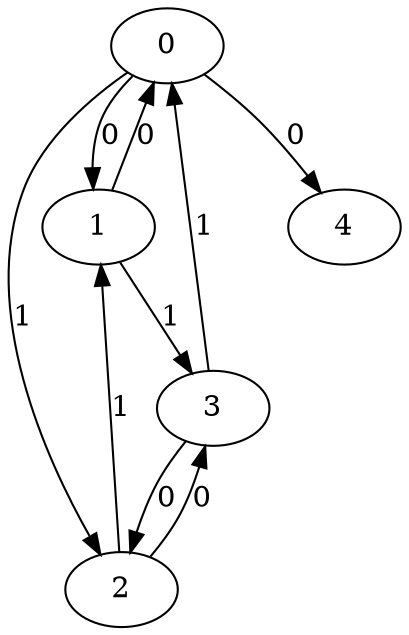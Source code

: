 // Source:2207 Canonical: -1 0 1 -1 0 0 -1 -1 1 -1 -1 1 -1 0 -1 1 -1 0 -1 -1 -1 -1 -1 -1 -1
digraph HRA_from_2207_graph_000 {
  0 -> 1 [label="0"];
  0 -> 2 [label="1"];
  1 -> 0 [label="0"];
  1 -> 3 [label="1"];
  2 -> 1 [label="1"];
  2 -> 3 [label="0"];
  3 -> 0 [label="1"];
  3 -> 2 [label="0"];
  0 -> 4 [label="0"];
}

// Source:2207 Canonical: -1 0 1 -1 0 0 -1 -1 1 -1 -1 1 -1 0 -1 1 -1 0 -1 -1 0 -1 -1 -1 -1
digraph HRA_from_2207_graph_001 {
  0 -> 1 [label="0"];
  0 -> 2 [label="1"];
  1 -> 0 [label="0"];
  1 -> 3 [label="1"];
  2 -> 1 [label="1"];
  2 -> 3 [label="0"];
  3 -> 0 [label="1"];
  3 -> 2 [label="0"];
  0 -> 4 [label="0"];
  4 -> 0 [label="0"];
}

// Source:2207 Canonical: -1 0 1 -1 -1 0 -1 -1 1 0 -1 1 -1 0 -1 1 -1 0 -1 -1 -1 -1 -1 -1 -1
digraph HRA_from_2207_graph_002 {
  0 -> 1 [label="0"];
  0 -> 2 [label="1"];
  1 -> 0 [label="0"];
  1 -> 3 [label="1"];
  2 -> 1 [label="1"];
  2 -> 3 [label="0"];
  3 -> 0 [label="1"];
  3 -> 2 [label="0"];
  1 -> 4 [label="0"];
}

// Source:2207 Canonical: -1 0 1 -1 0 0 -1 -1 1 0 -1 1 -1 0 -1 1 -1 0 -1 -1 -1 -1 -1 -1 -1
digraph HRA_from_2207_graph_003 {
  0 -> 1 [label="0"];
  0 -> 2 [label="1"];
  1 -> 0 [label="0"];
  1 -> 3 [label="1"];
  2 -> 1 [label="1"];
  2 -> 3 [label="0"];
  3 -> 0 [label="1"];
  3 -> 2 [label="0"];
  0 -> 4 [label="0"];
  1 -> 4 [label="0"];
}

// Source:2207 Canonical: -1 0 1 -1 -1 0 -1 -1 1 0 -1 1 -1 0 -1 1 -1 0 -1 -1 0 -1 -1 -1 -1
digraph HRA_from_2207_graph_004 {
  0 -> 1 [label="0"];
  0 -> 2 [label="1"];
  1 -> 0 [label="0"];
  1 -> 3 [label="1"];
  2 -> 1 [label="1"];
  2 -> 3 [label="0"];
  3 -> 0 [label="1"];
  3 -> 2 [label="0"];
  4 -> 0 [label="0"];
  1 -> 4 [label="0"];
}

// Source:2207 Canonical: -1 0 1 -1 0 0 -1 -1 1 0 -1 1 -1 0 -1 1 -1 0 -1 -1 0 -1 -1 -1 -1
digraph HRA_from_2207_graph_005 {
  0 -> 1 [label="0"];
  0 -> 2 [label="1"];
  1 -> 0 [label="0"];
  1 -> 3 [label="1"];
  2 -> 1 [label="1"];
  2 -> 3 [label="0"];
  3 -> 0 [label="1"];
  3 -> 2 [label="0"];
  0 -> 4 [label="0"];
  4 -> 0 [label="0"];
  1 -> 4 [label="0"];
}

// Source:2207 Canonical: -1 0 1 -1 0 0 -1 -1 1 -1 -1 1 -1 0 -1 1 -1 0 -1 -1 -1 0 -1 -1 -1
digraph HRA_from_2207_graph_006 {
  0 -> 1 [label="0"];
  0 -> 2 [label="1"];
  1 -> 0 [label="0"];
  1 -> 3 [label="1"];
  2 -> 1 [label="1"];
  2 -> 3 [label="0"];
  3 -> 0 [label="1"];
  3 -> 2 [label="0"];
  0 -> 4 [label="0"];
  4 -> 1 [label="0"];
}

// Source:2207 Canonical: -1 0 1 -1 0 0 -1 -1 1 -1 -1 1 -1 0 -1 1 -1 0 -1 -1 0 0 -1 -1 -1
digraph HRA_from_2207_graph_007 {
  0 -> 1 [label="0"];
  0 -> 2 [label="1"];
  1 -> 0 [label="0"];
  1 -> 3 [label="1"];
  2 -> 1 [label="1"];
  2 -> 3 [label="0"];
  3 -> 0 [label="1"];
  3 -> 2 [label="0"];
  0 -> 4 [label="0"];
  4 -> 0 [label="0"];
  4 -> 1 [label="0"];
}

// Source:2207 Canonical: -1 0 1 -1 -1 0 -1 -1 1 0 -1 1 -1 0 -1 1 -1 0 -1 -1 -1 0 -1 -1 -1
digraph HRA_from_2207_graph_008 {
  0 -> 1 [label="0"];
  0 -> 2 [label="1"];
  1 -> 0 [label="0"];
  1 -> 3 [label="1"];
  2 -> 1 [label="1"];
  2 -> 3 [label="0"];
  3 -> 0 [label="1"];
  3 -> 2 [label="0"];
  1 -> 4 [label="0"];
  4 -> 1 [label="0"];
}

// Source:2207 Canonical: -1 0 1 -1 0 0 -1 -1 1 0 -1 1 -1 0 -1 1 -1 0 -1 -1 -1 0 -1 -1 -1
digraph HRA_from_2207_graph_009 {
  0 -> 1 [label="0"];
  0 -> 2 [label="1"];
  1 -> 0 [label="0"];
  1 -> 3 [label="1"];
  2 -> 1 [label="1"];
  2 -> 3 [label="0"];
  3 -> 0 [label="1"];
  3 -> 2 [label="0"];
  0 -> 4 [label="0"];
  1 -> 4 [label="0"];
  4 -> 1 [label="0"];
}

// Source:2207 Canonical: -1 0 1 -1 -1 0 -1 -1 1 0 -1 1 -1 0 -1 1 -1 0 -1 -1 0 0 -1 -1 -1
digraph HRA_from_2207_graph_010 {
  0 -> 1 [label="0"];
  0 -> 2 [label="1"];
  1 -> 0 [label="0"];
  1 -> 3 [label="1"];
  2 -> 1 [label="1"];
  2 -> 3 [label="0"];
  3 -> 0 [label="1"];
  3 -> 2 [label="0"];
  4 -> 0 [label="0"];
  1 -> 4 [label="0"];
  4 -> 1 [label="0"];
}

// Source:2207 Canonical: -1 0 1 -1 0 0 -1 -1 1 0 -1 1 -1 0 -1 1 -1 0 -1 -1 0 0 -1 -1 -1
digraph HRA_from_2207_graph_011 {
  0 -> 1 [label="0"];
  0 -> 2 [label="1"];
  1 -> 0 [label="0"];
  1 -> 3 [label="1"];
  2 -> 1 [label="1"];
  2 -> 3 [label="0"];
  3 -> 0 [label="1"];
  3 -> 2 [label="0"];
  0 -> 4 [label="0"];
  4 -> 0 [label="0"];
  1 -> 4 [label="0"];
  4 -> 1 [label="0"];
}

// Source:2207 Canonical: -1 0 1 -1 -1 0 -1 -1 1 -1 -1 1 -1 0 0 1 -1 0 -1 -1 -1 -1 -1 -1 -1
digraph HRA_from_2207_graph_012 {
  0 -> 1 [label="0"];
  0 -> 2 [label="1"];
  1 -> 0 [label="0"];
  1 -> 3 [label="1"];
  2 -> 1 [label="1"];
  2 -> 3 [label="0"];
  3 -> 0 [label="1"];
  3 -> 2 [label="0"];
  2 -> 4 [label="0"];
}

// Source:2207 Canonical: -1 0 1 -1 0 0 -1 -1 1 -1 -1 1 -1 0 0 1 -1 0 -1 -1 -1 -1 -1 -1 -1
digraph HRA_from_2207_graph_013 {
  0 -> 1 [label="0"];
  0 -> 2 [label="1"];
  1 -> 0 [label="0"];
  1 -> 3 [label="1"];
  2 -> 1 [label="1"];
  2 -> 3 [label="0"];
  3 -> 0 [label="1"];
  3 -> 2 [label="0"];
  0 -> 4 [label="0"];
  2 -> 4 [label="0"];
}

// Source:2207 Canonical: -1 0 1 -1 -1 0 -1 -1 1 -1 -1 1 -1 0 0 1 -1 0 -1 -1 0 -1 -1 -1 -1
digraph HRA_from_2207_graph_014 {
  0 -> 1 [label="0"];
  0 -> 2 [label="1"];
  1 -> 0 [label="0"];
  1 -> 3 [label="1"];
  2 -> 1 [label="1"];
  2 -> 3 [label="0"];
  3 -> 0 [label="1"];
  3 -> 2 [label="0"];
  4 -> 0 [label="0"];
  2 -> 4 [label="0"];
}

// Source:2207 Canonical: -1 0 1 -1 0 0 -1 -1 1 -1 -1 1 -1 0 0 1 -1 0 -1 -1 0 -1 -1 -1 -1
digraph HRA_from_2207_graph_015 {
  0 -> 1 [label="0"];
  0 -> 2 [label="1"];
  1 -> 0 [label="0"];
  1 -> 3 [label="1"];
  2 -> 1 [label="1"];
  2 -> 3 [label="0"];
  3 -> 0 [label="1"];
  3 -> 2 [label="0"];
  0 -> 4 [label="0"];
  4 -> 0 [label="0"];
  2 -> 4 [label="0"];
}

// Source:2207 Canonical: -1 0 1 -1 -1 0 -1 -1 1 0 -1 1 -1 0 0 1 -1 0 -1 -1 -1 -1 -1 -1 -1
digraph HRA_from_2207_graph_016 {
  0 -> 1 [label="0"];
  0 -> 2 [label="1"];
  1 -> 0 [label="0"];
  1 -> 3 [label="1"];
  2 -> 1 [label="1"];
  2 -> 3 [label="0"];
  3 -> 0 [label="1"];
  3 -> 2 [label="0"];
  1 -> 4 [label="0"];
  2 -> 4 [label="0"];
}

// Source:2207 Canonical: -1 0 1 -1 0 0 -1 -1 1 0 -1 1 -1 0 0 1 -1 0 -1 -1 -1 -1 -1 -1 -1
digraph HRA_from_2207_graph_017 {
  0 -> 1 [label="0"];
  0 -> 2 [label="1"];
  1 -> 0 [label="0"];
  1 -> 3 [label="1"];
  2 -> 1 [label="1"];
  2 -> 3 [label="0"];
  3 -> 0 [label="1"];
  3 -> 2 [label="0"];
  0 -> 4 [label="0"];
  1 -> 4 [label="0"];
  2 -> 4 [label="0"];
}

// Source:2207 Canonical: -1 0 1 -1 -1 0 -1 -1 1 0 -1 1 -1 0 0 1 -1 0 -1 -1 0 -1 -1 -1 -1
digraph HRA_from_2207_graph_018 {
  0 -> 1 [label="0"];
  0 -> 2 [label="1"];
  1 -> 0 [label="0"];
  1 -> 3 [label="1"];
  2 -> 1 [label="1"];
  2 -> 3 [label="0"];
  3 -> 0 [label="1"];
  3 -> 2 [label="0"];
  4 -> 0 [label="0"];
  1 -> 4 [label="0"];
  2 -> 4 [label="0"];
}

// Source:2207 Canonical: -1 0 1 -1 0 0 -1 -1 1 0 -1 1 -1 0 0 1 -1 0 -1 -1 0 -1 -1 -1 -1
digraph HRA_from_2207_graph_019 {
  0 -> 1 [label="0"];
  0 -> 2 [label="1"];
  1 -> 0 [label="0"];
  1 -> 3 [label="1"];
  2 -> 1 [label="1"];
  2 -> 3 [label="0"];
  3 -> 0 [label="1"];
  3 -> 2 [label="0"];
  0 -> 4 [label="0"];
  4 -> 0 [label="0"];
  1 -> 4 [label="0"];
  2 -> 4 [label="0"];
}

// Source:2207 Canonical: -1 0 1 -1 -1 0 -1 -1 1 -1 -1 1 -1 0 0 1 -1 0 -1 -1 -1 0 -1 -1 -1
digraph HRA_from_2207_graph_020 {
  0 -> 1 [label="0"];
  0 -> 2 [label="1"];
  1 -> 0 [label="0"];
  1 -> 3 [label="1"];
  2 -> 1 [label="1"];
  2 -> 3 [label="0"];
  3 -> 0 [label="1"];
  3 -> 2 [label="0"];
  4 -> 1 [label="0"];
  2 -> 4 [label="0"];
}

// Source:2207 Canonical: -1 0 1 -1 0 0 -1 -1 1 -1 -1 1 -1 0 0 1 -1 0 -1 -1 -1 0 -1 -1 -1
digraph HRA_from_2207_graph_021 {
  0 -> 1 [label="0"];
  0 -> 2 [label="1"];
  1 -> 0 [label="0"];
  1 -> 3 [label="1"];
  2 -> 1 [label="1"];
  2 -> 3 [label="0"];
  3 -> 0 [label="1"];
  3 -> 2 [label="0"];
  0 -> 4 [label="0"];
  4 -> 1 [label="0"];
  2 -> 4 [label="0"];
}

// Source:2207 Canonical: -1 0 1 -1 -1 0 -1 -1 1 -1 -1 1 -1 0 0 1 -1 0 -1 -1 0 0 -1 -1 -1
digraph HRA_from_2207_graph_022 {
  0 -> 1 [label="0"];
  0 -> 2 [label="1"];
  1 -> 0 [label="0"];
  1 -> 3 [label="1"];
  2 -> 1 [label="1"];
  2 -> 3 [label="0"];
  3 -> 0 [label="1"];
  3 -> 2 [label="0"];
  4 -> 0 [label="0"];
  4 -> 1 [label="0"];
  2 -> 4 [label="0"];
}

// Source:2207 Canonical: -1 0 1 -1 0 0 -1 -1 1 -1 -1 1 -1 0 0 1 -1 0 -1 -1 0 0 -1 -1 -1
digraph HRA_from_2207_graph_023 {
  0 -> 1 [label="0"];
  0 -> 2 [label="1"];
  1 -> 0 [label="0"];
  1 -> 3 [label="1"];
  2 -> 1 [label="1"];
  2 -> 3 [label="0"];
  3 -> 0 [label="1"];
  3 -> 2 [label="0"];
  0 -> 4 [label="0"];
  4 -> 0 [label="0"];
  4 -> 1 [label="0"];
  2 -> 4 [label="0"];
}

// Source:2207 Canonical: -1 0 1 -1 -1 0 -1 -1 1 0 -1 1 -1 0 0 1 -1 0 -1 -1 -1 0 -1 -1 -1
digraph HRA_from_2207_graph_024 {
  0 -> 1 [label="0"];
  0 -> 2 [label="1"];
  1 -> 0 [label="0"];
  1 -> 3 [label="1"];
  2 -> 1 [label="1"];
  2 -> 3 [label="0"];
  3 -> 0 [label="1"];
  3 -> 2 [label="0"];
  1 -> 4 [label="0"];
  4 -> 1 [label="0"];
  2 -> 4 [label="0"];
}

// Source:2207 Canonical: -1 0 1 -1 0 0 -1 -1 1 0 -1 1 -1 0 0 1 -1 0 -1 -1 -1 0 -1 -1 -1
digraph HRA_from_2207_graph_025 {
  0 -> 1 [label="0"];
  0 -> 2 [label="1"];
  1 -> 0 [label="0"];
  1 -> 3 [label="1"];
  2 -> 1 [label="1"];
  2 -> 3 [label="0"];
  3 -> 0 [label="1"];
  3 -> 2 [label="0"];
  0 -> 4 [label="0"];
  1 -> 4 [label="0"];
  4 -> 1 [label="0"];
  2 -> 4 [label="0"];
}

// Source:2207 Canonical: -1 0 1 -1 -1 0 -1 -1 1 0 -1 1 -1 0 0 1 -1 0 -1 -1 0 0 -1 -1 -1
digraph HRA_from_2207_graph_026 {
  0 -> 1 [label="0"];
  0 -> 2 [label="1"];
  1 -> 0 [label="0"];
  1 -> 3 [label="1"];
  2 -> 1 [label="1"];
  2 -> 3 [label="0"];
  3 -> 0 [label="1"];
  3 -> 2 [label="0"];
  4 -> 0 [label="0"];
  1 -> 4 [label="0"];
  4 -> 1 [label="0"];
  2 -> 4 [label="0"];
}

// Source:2207 Canonical: -1 0 1 -1 0 0 -1 -1 1 0 -1 1 -1 0 0 1 -1 0 -1 -1 0 0 -1 -1 -1
digraph HRA_from_2207_graph_027 {
  0 -> 1 [label="0"];
  0 -> 2 [label="1"];
  1 -> 0 [label="0"];
  1 -> 3 [label="1"];
  2 -> 1 [label="1"];
  2 -> 3 [label="0"];
  3 -> 0 [label="1"];
  3 -> 2 [label="0"];
  0 -> 4 [label="0"];
  4 -> 0 [label="0"];
  1 -> 4 [label="0"];
  4 -> 1 [label="0"];
  2 -> 4 [label="0"];
}

// Source:2207 Canonical: -1 0 1 -1 0 0 -1 -1 1 -1 -1 1 -1 0 -1 1 -1 0 -1 -1 -1 -1 0 -1 -1
digraph HRA_from_2207_graph_028 {
  0 -> 1 [label="0"];
  0 -> 2 [label="1"];
  1 -> 0 [label="0"];
  1 -> 3 [label="1"];
  2 -> 1 [label="1"];
  2 -> 3 [label="0"];
  3 -> 0 [label="1"];
  3 -> 2 [label="0"];
  0 -> 4 [label="0"];
  4 -> 2 [label="0"];
}

// Source:2207 Canonical: -1 0 1 -1 0 0 -1 -1 1 -1 -1 1 -1 0 -1 1 -1 0 -1 -1 0 -1 0 -1 -1
digraph HRA_from_2207_graph_029 {
  0 -> 1 [label="0"];
  0 -> 2 [label="1"];
  1 -> 0 [label="0"];
  1 -> 3 [label="1"];
  2 -> 1 [label="1"];
  2 -> 3 [label="0"];
  3 -> 0 [label="1"];
  3 -> 2 [label="0"];
  0 -> 4 [label="0"];
  4 -> 0 [label="0"];
  4 -> 2 [label="0"];
}

// Source:2207 Canonical: -1 0 1 -1 -1 0 -1 -1 1 0 -1 1 -1 0 -1 1 -1 0 -1 -1 -1 -1 0 -1 -1
digraph HRA_from_2207_graph_030 {
  0 -> 1 [label="0"];
  0 -> 2 [label="1"];
  1 -> 0 [label="0"];
  1 -> 3 [label="1"];
  2 -> 1 [label="1"];
  2 -> 3 [label="0"];
  3 -> 0 [label="1"];
  3 -> 2 [label="0"];
  1 -> 4 [label="0"];
  4 -> 2 [label="0"];
}

// Source:2207 Canonical: -1 0 1 -1 0 0 -1 -1 1 0 -1 1 -1 0 -1 1 -1 0 -1 -1 -1 -1 0 -1 -1
digraph HRA_from_2207_graph_031 {
  0 -> 1 [label="0"];
  0 -> 2 [label="1"];
  1 -> 0 [label="0"];
  1 -> 3 [label="1"];
  2 -> 1 [label="1"];
  2 -> 3 [label="0"];
  3 -> 0 [label="1"];
  3 -> 2 [label="0"];
  0 -> 4 [label="0"];
  1 -> 4 [label="0"];
  4 -> 2 [label="0"];
}

// Source:2207 Canonical: -1 0 1 -1 -1 0 -1 -1 1 0 -1 1 -1 0 -1 1 -1 0 -1 -1 0 -1 0 -1 -1
digraph HRA_from_2207_graph_032 {
  0 -> 1 [label="0"];
  0 -> 2 [label="1"];
  1 -> 0 [label="0"];
  1 -> 3 [label="1"];
  2 -> 1 [label="1"];
  2 -> 3 [label="0"];
  3 -> 0 [label="1"];
  3 -> 2 [label="0"];
  4 -> 0 [label="0"];
  1 -> 4 [label="0"];
  4 -> 2 [label="0"];
}

// Source:2207 Canonical: -1 0 1 -1 0 0 -1 -1 1 0 -1 1 -1 0 -1 1 -1 0 -1 -1 0 -1 0 -1 -1
digraph HRA_from_2207_graph_033 {
  0 -> 1 [label="0"];
  0 -> 2 [label="1"];
  1 -> 0 [label="0"];
  1 -> 3 [label="1"];
  2 -> 1 [label="1"];
  2 -> 3 [label="0"];
  3 -> 0 [label="1"];
  3 -> 2 [label="0"];
  0 -> 4 [label="0"];
  4 -> 0 [label="0"];
  1 -> 4 [label="0"];
  4 -> 2 [label="0"];
}

// Source:2207 Canonical: -1 0 1 -1 0 0 -1 -1 1 -1 -1 1 -1 0 -1 1 -1 0 -1 -1 -1 0 0 -1 -1
digraph HRA_from_2207_graph_034 {
  0 -> 1 [label="0"];
  0 -> 2 [label="1"];
  1 -> 0 [label="0"];
  1 -> 3 [label="1"];
  2 -> 1 [label="1"];
  2 -> 3 [label="0"];
  3 -> 0 [label="1"];
  3 -> 2 [label="0"];
  0 -> 4 [label="0"];
  4 -> 1 [label="0"];
  4 -> 2 [label="0"];
}

// Source:2207 Canonical: -1 0 1 -1 0 0 -1 -1 1 -1 -1 1 -1 0 -1 1 -1 0 -1 -1 0 0 0 -1 -1
digraph HRA_from_2207_graph_035 {
  0 -> 1 [label="0"];
  0 -> 2 [label="1"];
  1 -> 0 [label="0"];
  1 -> 3 [label="1"];
  2 -> 1 [label="1"];
  2 -> 3 [label="0"];
  3 -> 0 [label="1"];
  3 -> 2 [label="0"];
  0 -> 4 [label="0"];
  4 -> 0 [label="0"];
  4 -> 1 [label="0"];
  4 -> 2 [label="0"];
}

// Source:2207 Canonical: -1 0 1 -1 -1 0 -1 -1 1 0 -1 1 -1 0 -1 1 -1 0 -1 -1 -1 0 0 -1 -1
digraph HRA_from_2207_graph_036 {
  0 -> 1 [label="0"];
  0 -> 2 [label="1"];
  1 -> 0 [label="0"];
  1 -> 3 [label="1"];
  2 -> 1 [label="1"];
  2 -> 3 [label="0"];
  3 -> 0 [label="1"];
  3 -> 2 [label="0"];
  1 -> 4 [label="0"];
  4 -> 1 [label="0"];
  4 -> 2 [label="0"];
}

// Source:2207 Canonical: -1 0 1 -1 0 0 -1 -1 1 0 -1 1 -1 0 -1 1 -1 0 -1 -1 -1 0 0 -1 -1
digraph HRA_from_2207_graph_037 {
  0 -> 1 [label="0"];
  0 -> 2 [label="1"];
  1 -> 0 [label="0"];
  1 -> 3 [label="1"];
  2 -> 1 [label="1"];
  2 -> 3 [label="0"];
  3 -> 0 [label="1"];
  3 -> 2 [label="0"];
  0 -> 4 [label="0"];
  1 -> 4 [label="0"];
  4 -> 1 [label="0"];
  4 -> 2 [label="0"];
}

// Source:2207 Canonical: -1 0 1 -1 -1 0 -1 -1 1 0 -1 1 -1 0 -1 1 -1 0 -1 -1 0 0 0 -1 -1
digraph HRA_from_2207_graph_038 {
  0 -> 1 [label="0"];
  0 -> 2 [label="1"];
  1 -> 0 [label="0"];
  1 -> 3 [label="1"];
  2 -> 1 [label="1"];
  2 -> 3 [label="0"];
  3 -> 0 [label="1"];
  3 -> 2 [label="0"];
  4 -> 0 [label="0"];
  1 -> 4 [label="0"];
  4 -> 1 [label="0"];
  4 -> 2 [label="0"];
}

// Source:2207 Canonical: -1 0 1 -1 0 0 -1 -1 1 0 -1 1 -1 0 -1 1 -1 0 -1 -1 0 0 0 -1 -1
digraph HRA_from_2207_graph_039 {
  0 -> 1 [label="0"];
  0 -> 2 [label="1"];
  1 -> 0 [label="0"];
  1 -> 3 [label="1"];
  2 -> 1 [label="1"];
  2 -> 3 [label="0"];
  3 -> 0 [label="1"];
  3 -> 2 [label="0"];
  0 -> 4 [label="0"];
  4 -> 0 [label="0"];
  1 -> 4 [label="0"];
  4 -> 1 [label="0"];
  4 -> 2 [label="0"];
}

// Source:2207 Canonical: -1 0 1 -1 -1 0 -1 -1 1 -1 -1 1 -1 0 0 1 -1 0 -1 -1 -1 -1 0 -1 -1
digraph HRA_from_2207_graph_040 {
  0 -> 1 [label="0"];
  0 -> 2 [label="1"];
  1 -> 0 [label="0"];
  1 -> 3 [label="1"];
  2 -> 1 [label="1"];
  2 -> 3 [label="0"];
  3 -> 0 [label="1"];
  3 -> 2 [label="0"];
  2 -> 4 [label="0"];
  4 -> 2 [label="0"];
}

// Source:2207 Canonical: -1 0 1 -1 0 0 -1 -1 1 -1 -1 1 -1 0 0 1 -1 0 -1 -1 -1 -1 0 -1 -1
digraph HRA_from_2207_graph_041 {
  0 -> 1 [label="0"];
  0 -> 2 [label="1"];
  1 -> 0 [label="0"];
  1 -> 3 [label="1"];
  2 -> 1 [label="1"];
  2 -> 3 [label="0"];
  3 -> 0 [label="1"];
  3 -> 2 [label="0"];
  0 -> 4 [label="0"];
  2 -> 4 [label="0"];
  4 -> 2 [label="0"];
}

// Source:2207 Canonical: -1 0 1 -1 -1 0 -1 -1 1 -1 -1 1 -1 0 0 1 -1 0 -1 -1 0 -1 0 -1 -1
digraph HRA_from_2207_graph_042 {
  0 -> 1 [label="0"];
  0 -> 2 [label="1"];
  1 -> 0 [label="0"];
  1 -> 3 [label="1"];
  2 -> 1 [label="1"];
  2 -> 3 [label="0"];
  3 -> 0 [label="1"];
  3 -> 2 [label="0"];
  4 -> 0 [label="0"];
  2 -> 4 [label="0"];
  4 -> 2 [label="0"];
}

// Source:2207 Canonical: -1 0 1 -1 0 0 -1 -1 1 -1 -1 1 -1 0 0 1 -1 0 -1 -1 0 -1 0 -1 -1
digraph HRA_from_2207_graph_043 {
  0 -> 1 [label="0"];
  0 -> 2 [label="1"];
  1 -> 0 [label="0"];
  1 -> 3 [label="1"];
  2 -> 1 [label="1"];
  2 -> 3 [label="0"];
  3 -> 0 [label="1"];
  3 -> 2 [label="0"];
  0 -> 4 [label="0"];
  4 -> 0 [label="0"];
  2 -> 4 [label="0"];
  4 -> 2 [label="0"];
}

// Source:2207 Canonical: -1 0 1 -1 -1 0 -1 -1 1 0 -1 1 -1 0 0 1 -1 0 -1 -1 -1 -1 0 -1 -1
digraph HRA_from_2207_graph_044 {
  0 -> 1 [label="0"];
  0 -> 2 [label="1"];
  1 -> 0 [label="0"];
  1 -> 3 [label="1"];
  2 -> 1 [label="1"];
  2 -> 3 [label="0"];
  3 -> 0 [label="1"];
  3 -> 2 [label="0"];
  1 -> 4 [label="0"];
  2 -> 4 [label="0"];
  4 -> 2 [label="0"];
}

// Source:2207 Canonical: -1 0 1 -1 0 0 -1 -1 1 0 -1 1 -1 0 0 1 -1 0 -1 -1 -1 -1 0 -1 -1
digraph HRA_from_2207_graph_045 {
  0 -> 1 [label="0"];
  0 -> 2 [label="1"];
  1 -> 0 [label="0"];
  1 -> 3 [label="1"];
  2 -> 1 [label="1"];
  2 -> 3 [label="0"];
  3 -> 0 [label="1"];
  3 -> 2 [label="0"];
  0 -> 4 [label="0"];
  1 -> 4 [label="0"];
  2 -> 4 [label="0"];
  4 -> 2 [label="0"];
}

// Source:2207 Canonical: -1 0 1 -1 -1 0 -1 -1 1 0 -1 1 -1 0 0 1 -1 0 -1 -1 0 -1 0 -1 -1
digraph HRA_from_2207_graph_046 {
  0 -> 1 [label="0"];
  0 -> 2 [label="1"];
  1 -> 0 [label="0"];
  1 -> 3 [label="1"];
  2 -> 1 [label="1"];
  2 -> 3 [label="0"];
  3 -> 0 [label="1"];
  3 -> 2 [label="0"];
  4 -> 0 [label="0"];
  1 -> 4 [label="0"];
  2 -> 4 [label="0"];
  4 -> 2 [label="0"];
}

// Source:2207 Canonical: -1 0 1 -1 0 0 -1 -1 1 0 -1 1 -1 0 0 1 -1 0 -1 -1 0 -1 0 -1 -1
digraph HRA_from_2207_graph_047 {
  0 -> 1 [label="0"];
  0 -> 2 [label="1"];
  1 -> 0 [label="0"];
  1 -> 3 [label="1"];
  2 -> 1 [label="1"];
  2 -> 3 [label="0"];
  3 -> 0 [label="1"];
  3 -> 2 [label="0"];
  0 -> 4 [label="0"];
  4 -> 0 [label="0"];
  1 -> 4 [label="0"];
  2 -> 4 [label="0"];
  4 -> 2 [label="0"];
}

// Source:2207 Canonical: -1 0 1 -1 -1 0 -1 -1 1 -1 -1 1 -1 0 0 1 -1 0 -1 -1 -1 0 0 -1 -1
digraph HRA_from_2207_graph_048 {
  0 -> 1 [label="0"];
  0 -> 2 [label="1"];
  1 -> 0 [label="0"];
  1 -> 3 [label="1"];
  2 -> 1 [label="1"];
  2 -> 3 [label="0"];
  3 -> 0 [label="1"];
  3 -> 2 [label="0"];
  4 -> 1 [label="0"];
  2 -> 4 [label="0"];
  4 -> 2 [label="0"];
}

// Source:2207 Canonical: -1 0 1 -1 0 0 -1 -1 1 -1 -1 1 -1 0 0 1 -1 0 -1 -1 -1 0 0 -1 -1
digraph HRA_from_2207_graph_049 {
  0 -> 1 [label="0"];
  0 -> 2 [label="1"];
  1 -> 0 [label="0"];
  1 -> 3 [label="1"];
  2 -> 1 [label="1"];
  2 -> 3 [label="0"];
  3 -> 0 [label="1"];
  3 -> 2 [label="0"];
  0 -> 4 [label="0"];
  4 -> 1 [label="0"];
  2 -> 4 [label="0"];
  4 -> 2 [label="0"];
}

// Source:2207 Canonical: -1 0 1 -1 -1 0 -1 -1 1 -1 -1 1 -1 0 0 1 -1 0 -1 -1 0 0 0 -1 -1
digraph HRA_from_2207_graph_050 {
  0 -> 1 [label="0"];
  0 -> 2 [label="1"];
  1 -> 0 [label="0"];
  1 -> 3 [label="1"];
  2 -> 1 [label="1"];
  2 -> 3 [label="0"];
  3 -> 0 [label="1"];
  3 -> 2 [label="0"];
  4 -> 0 [label="0"];
  4 -> 1 [label="0"];
  2 -> 4 [label="0"];
  4 -> 2 [label="0"];
}

// Source:2207 Canonical: -1 0 1 -1 0 0 -1 -1 1 -1 -1 1 -1 0 0 1 -1 0 -1 -1 0 0 0 -1 -1
digraph HRA_from_2207_graph_051 {
  0 -> 1 [label="0"];
  0 -> 2 [label="1"];
  1 -> 0 [label="0"];
  1 -> 3 [label="1"];
  2 -> 1 [label="1"];
  2 -> 3 [label="0"];
  3 -> 0 [label="1"];
  3 -> 2 [label="0"];
  0 -> 4 [label="0"];
  4 -> 0 [label="0"];
  4 -> 1 [label="0"];
  2 -> 4 [label="0"];
  4 -> 2 [label="0"];
}

// Source:2207 Canonical: -1 0 1 -1 -1 0 -1 -1 1 0 -1 1 -1 0 0 1 -1 0 -1 -1 -1 0 0 -1 -1
digraph HRA_from_2207_graph_052 {
  0 -> 1 [label="0"];
  0 -> 2 [label="1"];
  1 -> 0 [label="0"];
  1 -> 3 [label="1"];
  2 -> 1 [label="1"];
  2 -> 3 [label="0"];
  3 -> 0 [label="1"];
  3 -> 2 [label="0"];
  1 -> 4 [label="0"];
  4 -> 1 [label="0"];
  2 -> 4 [label="0"];
  4 -> 2 [label="0"];
}

// Source:2207 Canonical: -1 0 1 -1 0 0 -1 -1 1 0 -1 1 -1 0 0 1 -1 0 -1 -1 -1 0 0 -1 -1
digraph HRA_from_2207_graph_053 {
  0 -> 1 [label="0"];
  0 -> 2 [label="1"];
  1 -> 0 [label="0"];
  1 -> 3 [label="1"];
  2 -> 1 [label="1"];
  2 -> 3 [label="0"];
  3 -> 0 [label="1"];
  3 -> 2 [label="0"];
  0 -> 4 [label="0"];
  1 -> 4 [label="0"];
  4 -> 1 [label="0"];
  2 -> 4 [label="0"];
  4 -> 2 [label="0"];
}

// Source:2207 Canonical: -1 0 1 -1 -1 0 -1 -1 1 0 -1 1 -1 0 0 1 -1 0 -1 -1 0 0 0 -1 -1
digraph HRA_from_2207_graph_054 {
  0 -> 1 [label="0"];
  0 -> 2 [label="1"];
  1 -> 0 [label="0"];
  1 -> 3 [label="1"];
  2 -> 1 [label="1"];
  2 -> 3 [label="0"];
  3 -> 0 [label="1"];
  3 -> 2 [label="0"];
  4 -> 0 [label="0"];
  1 -> 4 [label="0"];
  4 -> 1 [label="0"];
  2 -> 4 [label="0"];
  4 -> 2 [label="0"];
}

// Source:2207 Canonical: -1 0 1 -1 0 0 -1 -1 1 0 -1 1 -1 0 0 1 -1 0 -1 -1 0 0 0 -1 -1
digraph HRA_from_2207_graph_055 {
  0 -> 1 [label="0"];
  0 -> 2 [label="1"];
  1 -> 0 [label="0"];
  1 -> 3 [label="1"];
  2 -> 1 [label="1"];
  2 -> 3 [label="0"];
  3 -> 0 [label="1"];
  3 -> 2 [label="0"];
  0 -> 4 [label="0"];
  4 -> 0 [label="0"];
  1 -> 4 [label="0"];
  4 -> 1 [label="0"];
  2 -> 4 [label="0"];
  4 -> 2 [label="0"];
}

// Source:2207 Canonical: -1 0 1 -1 -1 0 -1 -1 1 -1 -1 1 -1 0 -1 1 -1 0 -1 0 -1 -1 -1 -1 -1
digraph HRA_from_2207_graph_056 {
  0 -> 1 [label="0"];
  0 -> 2 [label="1"];
  1 -> 0 [label="0"];
  1 -> 3 [label="1"];
  2 -> 1 [label="1"];
  2 -> 3 [label="0"];
  3 -> 0 [label="1"];
  3 -> 2 [label="0"];
  3 -> 4 [label="0"];
}

// Source:2207 Canonical: -1 0 1 -1 0 0 -1 -1 1 -1 -1 1 -1 0 -1 1 -1 0 -1 0 -1 -1 -1 -1 -1
digraph HRA_from_2207_graph_057 {
  0 -> 1 [label="0"];
  0 -> 2 [label="1"];
  1 -> 0 [label="0"];
  1 -> 3 [label="1"];
  2 -> 1 [label="1"];
  2 -> 3 [label="0"];
  3 -> 0 [label="1"];
  3 -> 2 [label="0"];
  0 -> 4 [label="0"];
  3 -> 4 [label="0"];
}

// Source:2207 Canonical: -1 0 1 -1 -1 0 -1 -1 1 -1 -1 1 -1 0 -1 1 -1 0 -1 0 0 -1 -1 -1 -1
digraph HRA_from_2207_graph_058 {
  0 -> 1 [label="0"];
  0 -> 2 [label="1"];
  1 -> 0 [label="0"];
  1 -> 3 [label="1"];
  2 -> 1 [label="1"];
  2 -> 3 [label="0"];
  3 -> 0 [label="1"];
  3 -> 2 [label="0"];
  4 -> 0 [label="0"];
  3 -> 4 [label="0"];
}

// Source:2207 Canonical: -1 0 1 -1 0 0 -1 -1 1 -1 -1 1 -1 0 -1 1 -1 0 -1 0 0 -1 -1 -1 -1
digraph HRA_from_2207_graph_059 {
  0 -> 1 [label="0"];
  0 -> 2 [label="1"];
  1 -> 0 [label="0"];
  1 -> 3 [label="1"];
  2 -> 1 [label="1"];
  2 -> 3 [label="0"];
  3 -> 0 [label="1"];
  3 -> 2 [label="0"];
  0 -> 4 [label="0"];
  4 -> 0 [label="0"];
  3 -> 4 [label="0"];
}

// Source:2207 Canonical: -1 0 1 -1 -1 0 -1 -1 1 0 -1 1 -1 0 -1 1 -1 0 -1 0 -1 -1 -1 -1 -1
digraph HRA_from_2207_graph_060 {
  0 -> 1 [label="0"];
  0 -> 2 [label="1"];
  1 -> 0 [label="0"];
  1 -> 3 [label="1"];
  2 -> 1 [label="1"];
  2 -> 3 [label="0"];
  3 -> 0 [label="1"];
  3 -> 2 [label="0"];
  1 -> 4 [label="0"];
  3 -> 4 [label="0"];
}

// Source:2207 Canonical: -1 0 1 -1 0 0 -1 -1 1 0 -1 1 -1 0 -1 1 -1 0 -1 0 -1 -1 -1 -1 -1
digraph HRA_from_2207_graph_061 {
  0 -> 1 [label="0"];
  0 -> 2 [label="1"];
  1 -> 0 [label="0"];
  1 -> 3 [label="1"];
  2 -> 1 [label="1"];
  2 -> 3 [label="0"];
  3 -> 0 [label="1"];
  3 -> 2 [label="0"];
  0 -> 4 [label="0"];
  1 -> 4 [label="0"];
  3 -> 4 [label="0"];
}

// Source:2207 Canonical: -1 0 1 -1 -1 0 -1 -1 1 0 -1 1 -1 0 -1 1 -1 0 -1 0 0 -1 -1 -1 -1
digraph HRA_from_2207_graph_062 {
  0 -> 1 [label="0"];
  0 -> 2 [label="1"];
  1 -> 0 [label="0"];
  1 -> 3 [label="1"];
  2 -> 1 [label="1"];
  2 -> 3 [label="0"];
  3 -> 0 [label="1"];
  3 -> 2 [label="0"];
  4 -> 0 [label="0"];
  1 -> 4 [label="0"];
  3 -> 4 [label="0"];
}

// Source:2207 Canonical: -1 0 1 -1 0 0 -1 -1 1 0 -1 1 -1 0 -1 1 -1 0 -1 0 0 -1 -1 -1 -1
digraph HRA_from_2207_graph_063 {
  0 -> 1 [label="0"];
  0 -> 2 [label="1"];
  1 -> 0 [label="0"];
  1 -> 3 [label="1"];
  2 -> 1 [label="1"];
  2 -> 3 [label="0"];
  3 -> 0 [label="1"];
  3 -> 2 [label="0"];
  0 -> 4 [label="0"];
  4 -> 0 [label="0"];
  1 -> 4 [label="0"];
  3 -> 4 [label="0"];
}

// Source:2207 Canonical: -1 0 1 -1 -1 0 -1 -1 1 -1 -1 1 -1 0 -1 1 -1 0 -1 0 -1 0 -1 -1 -1
digraph HRA_from_2207_graph_064 {
  0 -> 1 [label="0"];
  0 -> 2 [label="1"];
  1 -> 0 [label="0"];
  1 -> 3 [label="1"];
  2 -> 1 [label="1"];
  2 -> 3 [label="0"];
  3 -> 0 [label="1"];
  3 -> 2 [label="0"];
  4 -> 1 [label="0"];
  3 -> 4 [label="0"];
}

// Source:2207 Canonical: -1 0 1 -1 0 0 -1 -1 1 -1 -1 1 -1 0 -1 1 -1 0 -1 0 -1 0 -1 -1 -1
digraph HRA_from_2207_graph_065 {
  0 -> 1 [label="0"];
  0 -> 2 [label="1"];
  1 -> 0 [label="0"];
  1 -> 3 [label="1"];
  2 -> 1 [label="1"];
  2 -> 3 [label="0"];
  3 -> 0 [label="1"];
  3 -> 2 [label="0"];
  0 -> 4 [label="0"];
  4 -> 1 [label="0"];
  3 -> 4 [label="0"];
}

// Source:2207 Canonical: -1 0 1 -1 -1 0 -1 -1 1 -1 -1 1 -1 0 -1 1 -1 0 -1 0 0 0 -1 -1 -1
digraph HRA_from_2207_graph_066 {
  0 -> 1 [label="0"];
  0 -> 2 [label="1"];
  1 -> 0 [label="0"];
  1 -> 3 [label="1"];
  2 -> 1 [label="1"];
  2 -> 3 [label="0"];
  3 -> 0 [label="1"];
  3 -> 2 [label="0"];
  4 -> 0 [label="0"];
  4 -> 1 [label="0"];
  3 -> 4 [label="0"];
}

// Source:2207 Canonical: -1 0 1 -1 0 0 -1 -1 1 -1 -1 1 -1 0 -1 1 -1 0 -1 0 0 0 -1 -1 -1
digraph HRA_from_2207_graph_067 {
  0 -> 1 [label="0"];
  0 -> 2 [label="1"];
  1 -> 0 [label="0"];
  1 -> 3 [label="1"];
  2 -> 1 [label="1"];
  2 -> 3 [label="0"];
  3 -> 0 [label="1"];
  3 -> 2 [label="0"];
  0 -> 4 [label="0"];
  4 -> 0 [label="0"];
  4 -> 1 [label="0"];
  3 -> 4 [label="0"];
}

// Source:2207 Canonical: -1 0 1 -1 -1 0 -1 -1 1 0 -1 1 -1 0 -1 1 -1 0 -1 0 -1 0 -1 -1 -1
digraph HRA_from_2207_graph_068 {
  0 -> 1 [label="0"];
  0 -> 2 [label="1"];
  1 -> 0 [label="0"];
  1 -> 3 [label="1"];
  2 -> 1 [label="1"];
  2 -> 3 [label="0"];
  3 -> 0 [label="1"];
  3 -> 2 [label="0"];
  1 -> 4 [label="0"];
  4 -> 1 [label="0"];
  3 -> 4 [label="0"];
}

// Source:2207 Canonical: -1 0 1 -1 0 0 -1 -1 1 0 -1 1 -1 0 -1 1 -1 0 -1 0 -1 0 -1 -1 -1
digraph HRA_from_2207_graph_069 {
  0 -> 1 [label="0"];
  0 -> 2 [label="1"];
  1 -> 0 [label="0"];
  1 -> 3 [label="1"];
  2 -> 1 [label="1"];
  2 -> 3 [label="0"];
  3 -> 0 [label="1"];
  3 -> 2 [label="0"];
  0 -> 4 [label="0"];
  1 -> 4 [label="0"];
  4 -> 1 [label="0"];
  3 -> 4 [label="0"];
}

// Source:2207 Canonical: -1 0 1 -1 -1 0 -1 -1 1 0 -1 1 -1 0 -1 1 -1 0 -1 0 0 0 -1 -1 -1
digraph HRA_from_2207_graph_070 {
  0 -> 1 [label="0"];
  0 -> 2 [label="1"];
  1 -> 0 [label="0"];
  1 -> 3 [label="1"];
  2 -> 1 [label="1"];
  2 -> 3 [label="0"];
  3 -> 0 [label="1"];
  3 -> 2 [label="0"];
  4 -> 0 [label="0"];
  1 -> 4 [label="0"];
  4 -> 1 [label="0"];
  3 -> 4 [label="0"];
}

// Source:2207 Canonical: -1 0 1 -1 0 0 -1 -1 1 0 -1 1 -1 0 -1 1 -1 0 -1 0 0 0 -1 -1 -1
digraph HRA_from_2207_graph_071 {
  0 -> 1 [label="0"];
  0 -> 2 [label="1"];
  1 -> 0 [label="0"];
  1 -> 3 [label="1"];
  2 -> 1 [label="1"];
  2 -> 3 [label="0"];
  3 -> 0 [label="1"];
  3 -> 2 [label="0"];
  0 -> 4 [label="0"];
  4 -> 0 [label="0"];
  1 -> 4 [label="0"];
  4 -> 1 [label="0"];
  3 -> 4 [label="0"];
}

// Source:2207 Canonical: -1 0 1 -1 -1 0 -1 -1 1 -1 -1 1 -1 0 0 1 -1 0 -1 0 -1 -1 -1 -1 -1
digraph HRA_from_2207_graph_072 {
  0 -> 1 [label="0"];
  0 -> 2 [label="1"];
  1 -> 0 [label="0"];
  1 -> 3 [label="1"];
  2 -> 1 [label="1"];
  2 -> 3 [label="0"];
  3 -> 0 [label="1"];
  3 -> 2 [label="0"];
  2 -> 4 [label="0"];
  3 -> 4 [label="0"];
}

// Source:2207 Canonical: -1 0 1 -1 0 0 -1 -1 1 -1 -1 1 -1 0 0 1 -1 0 -1 0 -1 -1 -1 -1 -1
digraph HRA_from_2207_graph_073 {
  0 -> 1 [label="0"];
  0 -> 2 [label="1"];
  1 -> 0 [label="0"];
  1 -> 3 [label="1"];
  2 -> 1 [label="1"];
  2 -> 3 [label="0"];
  3 -> 0 [label="1"];
  3 -> 2 [label="0"];
  0 -> 4 [label="0"];
  2 -> 4 [label="0"];
  3 -> 4 [label="0"];
}

// Source:2207 Canonical: -1 0 1 -1 -1 0 -1 -1 1 -1 -1 1 -1 0 0 1 -1 0 -1 0 0 -1 -1 -1 -1
digraph HRA_from_2207_graph_074 {
  0 -> 1 [label="0"];
  0 -> 2 [label="1"];
  1 -> 0 [label="0"];
  1 -> 3 [label="1"];
  2 -> 1 [label="1"];
  2 -> 3 [label="0"];
  3 -> 0 [label="1"];
  3 -> 2 [label="0"];
  4 -> 0 [label="0"];
  2 -> 4 [label="0"];
  3 -> 4 [label="0"];
}

// Source:2207 Canonical: -1 0 1 -1 0 0 -1 -1 1 -1 -1 1 -1 0 0 1 -1 0 -1 0 0 -1 -1 -1 -1
digraph HRA_from_2207_graph_075 {
  0 -> 1 [label="0"];
  0 -> 2 [label="1"];
  1 -> 0 [label="0"];
  1 -> 3 [label="1"];
  2 -> 1 [label="1"];
  2 -> 3 [label="0"];
  3 -> 0 [label="1"];
  3 -> 2 [label="0"];
  0 -> 4 [label="0"];
  4 -> 0 [label="0"];
  2 -> 4 [label="0"];
  3 -> 4 [label="0"];
}

// Source:2207 Canonical: -1 0 1 -1 -1 0 -1 -1 1 0 -1 1 -1 0 0 1 -1 0 -1 0 -1 -1 -1 -1 -1
digraph HRA_from_2207_graph_076 {
  0 -> 1 [label="0"];
  0 -> 2 [label="1"];
  1 -> 0 [label="0"];
  1 -> 3 [label="1"];
  2 -> 1 [label="1"];
  2 -> 3 [label="0"];
  3 -> 0 [label="1"];
  3 -> 2 [label="0"];
  1 -> 4 [label="0"];
  2 -> 4 [label="0"];
  3 -> 4 [label="0"];
}

// Source:2207 Canonical: -1 0 1 -1 0 0 -1 -1 1 0 -1 1 -1 0 0 1 -1 0 -1 0 -1 -1 -1 -1 -1
digraph HRA_from_2207_graph_077 {
  0 -> 1 [label="0"];
  0 -> 2 [label="1"];
  1 -> 0 [label="0"];
  1 -> 3 [label="1"];
  2 -> 1 [label="1"];
  2 -> 3 [label="0"];
  3 -> 0 [label="1"];
  3 -> 2 [label="0"];
  0 -> 4 [label="0"];
  1 -> 4 [label="0"];
  2 -> 4 [label="0"];
  3 -> 4 [label="0"];
}

// Source:2207 Canonical: -1 0 1 -1 -1 0 -1 -1 1 0 -1 1 -1 0 0 1 -1 0 -1 0 0 -1 -1 -1 -1
digraph HRA_from_2207_graph_078 {
  0 -> 1 [label="0"];
  0 -> 2 [label="1"];
  1 -> 0 [label="0"];
  1 -> 3 [label="1"];
  2 -> 1 [label="1"];
  2 -> 3 [label="0"];
  3 -> 0 [label="1"];
  3 -> 2 [label="0"];
  4 -> 0 [label="0"];
  1 -> 4 [label="0"];
  2 -> 4 [label="0"];
  3 -> 4 [label="0"];
}

// Source:2207 Canonical: -1 0 1 -1 0 0 -1 -1 1 0 -1 1 -1 0 0 1 -1 0 -1 0 0 -1 -1 -1 -1
digraph HRA_from_2207_graph_079 {
  0 -> 1 [label="0"];
  0 -> 2 [label="1"];
  1 -> 0 [label="0"];
  1 -> 3 [label="1"];
  2 -> 1 [label="1"];
  2 -> 3 [label="0"];
  3 -> 0 [label="1"];
  3 -> 2 [label="0"];
  0 -> 4 [label="0"];
  4 -> 0 [label="0"];
  1 -> 4 [label="0"];
  2 -> 4 [label="0"];
  3 -> 4 [label="0"];
}

// Source:2207 Canonical: -1 0 1 -1 -1 0 -1 -1 1 -1 -1 1 -1 0 0 1 -1 0 -1 0 -1 0 -1 -1 -1
digraph HRA_from_2207_graph_080 {
  0 -> 1 [label="0"];
  0 -> 2 [label="1"];
  1 -> 0 [label="0"];
  1 -> 3 [label="1"];
  2 -> 1 [label="1"];
  2 -> 3 [label="0"];
  3 -> 0 [label="1"];
  3 -> 2 [label="0"];
  4 -> 1 [label="0"];
  2 -> 4 [label="0"];
  3 -> 4 [label="0"];
}

// Source:2207 Canonical: -1 0 1 -1 0 0 -1 -1 1 -1 -1 1 -1 0 0 1 -1 0 -1 0 -1 0 -1 -1 -1
digraph HRA_from_2207_graph_081 {
  0 -> 1 [label="0"];
  0 -> 2 [label="1"];
  1 -> 0 [label="0"];
  1 -> 3 [label="1"];
  2 -> 1 [label="1"];
  2 -> 3 [label="0"];
  3 -> 0 [label="1"];
  3 -> 2 [label="0"];
  0 -> 4 [label="0"];
  4 -> 1 [label="0"];
  2 -> 4 [label="0"];
  3 -> 4 [label="0"];
}

// Source:2207 Canonical: -1 0 1 -1 -1 0 -1 -1 1 -1 -1 1 -1 0 0 1 -1 0 -1 0 0 0 -1 -1 -1
digraph HRA_from_2207_graph_082 {
  0 -> 1 [label="0"];
  0 -> 2 [label="1"];
  1 -> 0 [label="0"];
  1 -> 3 [label="1"];
  2 -> 1 [label="1"];
  2 -> 3 [label="0"];
  3 -> 0 [label="1"];
  3 -> 2 [label="0"];
  4 -> 0 [label="0"];
  4 -> 1 [label="0"];
  2 -> 4 [label="0"];
  3 -> 4 [label="0"];
}

// Source:2207 Canonical: -1 0 1 -1 0 0 -1 -1 1 -1 -1 1 -1 0 0 1 -1 0 -1 0 0 0 -1 -1 -1
digraph HRA_from_2207_graph_083 {
  0 -> 1 [label="0"];
  0 -> 2 [label="1"];
  1 -> 0 [label="0"];
  1 -> 3 [label="1"];
  2 -> 1 [label="1"];
  2 -> 3 [label="0"];
  3 -> 0 [label="1"];
  3 -> 2 [label="0"];
  0 -> 4 [label="0"];
  4 -> 0 [label="0"];
  4 -> 1 [label="0"];
  2 -> 4 [label="0"];
  3 -> 4 [label="0"];
}

// Source:2207 Canonical: -1 0 1 -1 -1 0 -1 -1 1 0 -1 1 -1 0 0 1 -1 0 -1 0 -1 0 -1 -1 -1
digraph HRA_from_2207_graph_084 {
  0 -> 1 [label="0"];
  0 -> 2 [label="1"];
  1 -> 0 [label="0"];
  1 -> 3 [label="1"];
  2 -> 1 [label="1"];
  2 -> 3 [label="0"];
  3 -> 0 [label="1"];
  3 -> 2 [label="0"];
  1 -> 4 [label="0"];
  4 -> 1 [label="0"];
  2 -> 4 [label="0"];
  3 -> 4 [label="0"];
}

// Source:2207 Canonical: -1 0 1 -1 0 0 -1 -1 1 0 -1 1 -1 0 0 1 -1 0 -1 0 -1 0 -1 -1 -1
digraph HRA_from_2207_graph_085 {
  0 -> 1 [label="0"];
  0 -> 2 [label="1"];
  1 -> 0 [label="0"];
  1 -> 3 [label="1"];
  2 -> 1 [label="1"];
  2 -> 3 [label="0"];
  3 -> 0 [label="1"];
  3 -> 2 [label="0"];
  0 -> 4 [label="0"];
  1 -> 4 [label="0"];
  4 -> 1 [label="0"];
  2 -> 4 [label="0"];
  3 -> 4 [label="0"];
}

// Source:2207 Canonical: -1 0 1 -1 -1 0 -1 -1 1 0 -1 1 -1 0 0 1 -1 0 -1 0 0 0 -1 -1 -1
digraph HRA_from_2207_graph_086 {
  0 -> 1 [label="0"];
  0 -> 2 [label="1"];
  1 -> 0 [label="0"];
  1 -> 3 [label="1"];
  2 -> 1 [label="1"];
  2 -> 3 [label="0"];
  3 -> 0 [label="1"];
  3 -> 2 [label="0"];
  4 -> 0 [label="0"];
  1 -> 4 [label="0"];
  4 -> 1 [label="0"];
  2 -> 4 [label="0"];
  3 -> 4 [label="0"];
}

// Source:2207 Canonical: -1 0 1 -1 0 0 -1 -1 1 0 -1 1 -1 0 0 1 -1 0 -1 0 0 0 -1 -1 -1
digraph HRA_from_2207_graph_087 {
  0 -> 1 [label="0"];
  0 -> 2 [label="1"];
  1 -> 0 [label="0"];
  1 -> 3 [label="1"];
  2 -> 1 [label="1"];
  2 -> 3 [label="0"];
  3 -> 0 [label="1"];
  3 -> 2 [label="0"];
  0 -> 4 [label="0"];
  4 -> 0 [label="0"];
  1 -> 4 [label="0"];
  4 -> 1 [label="0"];
  2 -> 4 [label="0"];
  3 -> 4 [label="0"];
}

// Source:2207 Canonical: -1 0 1 -1 -1 0 -1 -1 1 -1 -1 1 -1 0 -1 1 -1 0 -1 0 -1 -1 0 -1 -1
digraph HRA_from_2207_graph_088 {
  0 -> 1 [label="0"];
  0 -> 2 [label="1"];
  1 -> 0 [label="0"];
  1 -> 3 [label="1"];
  2 -> 1 [label="1"];
  2 -> 3 [label="0"];
  3 -> 0 [label="1"];
  3 -> 2 [label="0"];
  4 -> 2 [label="0"];
  3 -> 4 [label="0"];
}

// Source:2207 Canonical: -1 0 1 -1 0 0 -1 -1 1 -1 -1 1 -1 0 -1 1 -1 0 -1 0 -1 -1 0 -1 -1
digraph HRA_from_2207_graph_089 {
  0 -> 1 [label="0"];
  0 -> 2 [label="1"];
  1 -> 0 [label="0"];
  1 -> 3 [label="1"];
  2 -> 1 [label="1"];
  2 -> 3 [label="0"];
  3 -> 0 [label="1"];
  3 -> 2 [label="0"];
  0 -> 4 [label="0"];
  4 -> 2 [label="0"];
  3 -> 4 [label="0"];
}

// Source:2207 Canonical: -1 0 1 -1 -1 0 -1 -1 1 -1 -1 1 -1 0 -1 1 -1 0 -1 0 0 -1 0 -1 -1
digraph HRA_from_2207_graph_090 {
  0 -> 1 [label="0"];
  0 -> 2 [label="1"];
  1 -> 0 [label="0"];
  1 -> 3 [label="1"];
  2 -> 1 [label="1"];
  2 -> 3 [label="0"];
  3 -> 0 [label="1"];
  3 -> 2 [label="0"];
  4 -> 0 [label="0"];
  4 -> 2 [label="0"];
  3 -> 4 [label="0"];
}

// Source:2207 Canonical: -1 0 1 -1 0 0 -1 -1 1 -1 -1 1 -1 0 -1 1 -1 0 -1 0 0 -1 0 -1 -1
digraph HRA_from_2207_graph_091 {
  0 -> 1 [label="0"];
  0 -> 2 [label="1"];
  1 -> 0 [label="0"];
  1 -> 3 [label="1"];
  2 -> 1 [label="1"];
  2 -> 3 [label="0"];
  3 -> 0 [label="1"];
  3 -> 2 [label="0"];
  0 -> 4 [label="0"];
  4 -> 0 [label="0"];
  4 -> 2 [label="0"];
  3 -> 4 [label="0"];
}

// Source:2207 Canonical: -1 0 1 -1 -1 0 -1 -1 1 0 -1 1 -1 0 -1 1 -1 0 -1 0 -1 -1 0 -1 -1
digraph HRA_from_2207_graph_092 {
  0 -> 1 [label="0"];
  0 -> 2 [label="1"];
  1 -> 0 [label="0"];
  1 -> 3 [label="1"];
  2 -> 1 [label="1"];
  2 -> 3 [label="0"];
  3 -> 0 [label="1"];
  3 -> 2 [label="0"];
  1 -> 4 [label="0"];
  4 -> 2 [label="0"];
  3 -> 4 [label="0"];
}

// Source:2207 Canonical: -1 0 1 -1 0 0 -1 -1 1 0 -1 1 -1 0 -1 1 -1 0 -1 0 -1 -1 0 -1 -1
digraph HRA_from_2207_graph_093 {
  0 -> 1 [label="0"];
  0 -> 2 [label="1"];
  1 -> 0 [label="0"];
  1 -> 3 [label="1"];
  2 -> 1 [label="1"];
  2 -> 3 [label="0"];
  3 -> 0 [label="1"];
  3 -> 2 [label="0"];
  0 -> 4 [label="0"];
  1 -> 4 [label="0"];
  4 -> 2 [label="0"];
  3 -> 4 [label="0"];
}

// Source:2207 Canonical: -1 0 1 -1 -1 0 -1 -1 1 0 -1 1 -1 0 -1 1 -1 0 -1 0 0 -1 0 -1 -1
digraph HRA_from_2207_graph_094 {
  0 -> 1 [label="0"];
  0 -> 2 [label="1"];
  1 -> 0 [label="0"];
  1 -> 3 [label="1"];
  2 -> 1 [label="1"];
  2 -> 3 [label="0"];
  3 -> 0 [label="1"];
  3 -> 2 [label="0"];
  4 -> 0 [label="0"];
  1 -> 4 [label="0"];
  4 -> 2 [label="0"];
  3 -> 4 [label="0"];
}

// Source:2207 Canonical: -1 0 1 -1 0 0 -1 -1 1 0 -1 1 -1 0 -1 1 -1 0 -1 0 0 -1 0 -1 -1
digraph HRA_from_2207_graph_095 {
  0 -> 1 [label="0"];
  0 -> 2 [label="1"];
  1 -> 0 [label="0"];
  1 -> 3 [label="1"];
  2 -> 1 [label="1"];
  2 -> 3 [label="0"];
  3 -> 0 [label="1"];
  3 -> 2 [label="0"];
  0 -> 4 [label="0"];
  4 -> 0 [label="0"];
  1 -> 4 [label="0"];
  4 -> 2 [label="0"];
  3 -> 4 [label="0"];
}

// Source:2207 Canonical: -1 0 1 -1 -1 0 -1 -1 1 -1 -1 1 -1 0 -1 1 -1 0 -1 0 -1 0 0 -1 -1
digraph HRA_from_2207_graph_096 {
  0 -> 1 [label="0"];
  0 -> 2 [label="1"];
  1 -> 0 [label="0"];
  1 -> 3 [label="1"];
  2 -> 1 [label="1"];
  2 -> 3 [label="0"];
  3 -> 0 [label="1"];
  3 -> 2 [label="0"];
  4 -> 1 [label="0"];
  4 -> 2 [label="0"];
  3 -> 4 [label="0"];
}

// Source:2207 Canonical: -1 0 1 -1 0 0 -1 -1 1 -1 -1 1 -1 0 -1 1 -1 0 -1 0 -1 0 0 -1 -1
digraph HRA_from_2207_graph_097 {
  0 -> 1 [label="0"];
  0 -> 2 [label="1"];
  1 -> 0 [label="0"];
  1 -> 3 [label="1"];
  2 -> 1 [label="1"];
  2 -> 3 [label="0"];
  3 -> 0 [label="1"];
  3 -> 2 [label="0"];
  0 -> 4 [label="0"];
  4 -> 1 [label="0"];
  4 -> 2 [label="0"];
  3 -> 4 [label="0"];
}

// Source:2207 Canonical: -1 0 1 -1 -1 0 -1 -1 1 -1 -1 1 -1 0 -1 1 -1 0 -1 0 0 0 0 -1 -1
digraph HRA_from_2207_graph_098 {
  0 -> 1 [label="0"];
  0 -> 2 [label="1"];
  1 -> 0 [label="0"];
  1 -> 3 [label="1"];
  2 -> 1 [label="1"];
  2 -> 3 [label="0"];
  3 -> 0 [label="1"];
  3 -> 2 [label="0"];
  4 -> 0 [label="0"];
  4 -> 1 [label="0"];
  4 -> 2 [label="0"];
  3 -> 4 [label="0"];
}

// Source:2207 Canonical: -1 0 1 -1 0 0 -1 -1 1 -1 -1 1 -1 0 -1 1 -1 0 -1 0 0 0 0 -1 -1
digraph HRA_from_2207_graph_099 {
  0 -> 1 [label="0"];
  0 -> 2 [label="1"];
  1 -> 0 [label="0"];
  1 -> 3 [label="1"];
  2 -> 1 [label="1"];
  2 -> 3 [label="0"];
  3 -> 0 [label="1"];
  3 -> 2 [label="0"];
  0 -> 4 [label="0"];
  4 -> 0 [label="0"];
  4 -> 1 [label="0"];
  4 -> 2 [label="0"];
  3 -> 4 [label="0"];
}

// Source:2207 Canonical: -1 0 1 -1 -1 0 -1 -1 1 0 -1 1 -1 0 -1 1 -1 0 -1 0 -1 0 0 -1 -1
digraph HRA_from_2207_graph_100 {
  0 -> 1 [label="0"];
  0 -> 2 [label="1"];
  1 -> 0 [label="0"];
  1 -> 3 [label="1"];
  2 -> 1 [label="1"];
  2 -> 3 [label="0"];
  3 -> 0 [label="1"];
  3 -> 2 [label="0"];
  1 -> 4 [label="0"];
  4 -> 1 [label="0"];
  4 -> 2 [label="0"];
  3 -> 4 [label="0"];
}

// Source:2207 Canonical: -1 0 1 -1 0 0 -1 -1 1 0 -1 1 -1 0 -1 1 -1 0 -1 0 -1 0 0 -1 -1
digraph HRA_from_2207_graph_101 {
  0 -> 1 [label="0"];
  0 -> 2 [label="1"];
  1 -> 0 [label="0"];
  1 -> 3 [label="1"];
  2 -> 1 [label="1"];
  2 -> 3 [label="0"];
  3 -> 0 [label="1"];
  3 -> 2 [label="0"];
  0 -> 4 [label="0"];
  1 -> 4 [label="0"];
  4 -> 1 [label="0"];
  4 -> 2 [label="0"];
  3 -> 4 [label="0"];
}

// Source:2207 Canonical: -1 0 1 -1 -1 0 -1 -1 1 0 -1 1 -1 0 -1 1 -1 0 -1 0 0 0 0 -1 -1
digraph HRA_from_2207_graph_102 {
  0 -> 1 [label="0"];
  0 -> 2 [label="1"];
  1 -> 0 [label="0"];
  1 -> 3 [label="1"];
  2 -> 1 [label="1"];
  2 -> 3 [label="0"];
  3 -> 0 [label="1"];
  3 -> 2 [label="0"];
  4 -> 0 [label="0"];
  1 -> 4 [label="0"];
  4 -> 1 [label="0"];
  4 -> 2 [label="0"];
  3 -> 4 [label="0"];
}

// Source:2207 Canonical: -1 0 1 -1 0 0 -1 -1 1 0 -1 1 -1 0 -1 1 -1 0 -1 0 0 0 0 -1 -1
digraph HRA_from_2207_graph_103 {
  0 -> 1 [label="0"];
  0 -> 2 [label="1"];
  1 -> 0 [label="0"];
  1 -> 3 [label="1"];
  2 -> 1 [label="1"];
  2 -> 3 [label="0"];
  3 -> 0 [label="1"];
  3 -> 2 [label="0"];
  0 -> 4 [label="0"];
  4 -> 0 [label="0"];
  1 -> 4 [label="0"];
  4 -> 1 [label="0"];
  4 -> 2 [label="0"];
  3 -> 4 [label="0"];
}

// Source:2207 Canonical: -1 0 1 -1 -1 0 -1 -1 1 -1 -1 1 -1 0 0 1 -1 0 -1 0 -1 -1 0 -1 -1
digraph HRA_from_2207_graph_104 {
  0 -> 1 [label="0"];
  0 -> 2 [label="1"];
  1 -> 0 [label="0"];
  1 -> 3 [label="1"];
  2 -> 1 [label="1"];
  2 -> 3 [label="0"];
  3 -> 0 [label="1"];
  3 -> 2 [label="0"];
  2 -> 4 [label="0"];
  4 -> 2 [label="0"];
  3 -> 4 [label="0"];
}

// Source:2207 Canonical: -1 0 1 -1 0 0 -1 -1 1 -1 -1 1 -1 0 0 1 -1 0 -1 0 -1 -1 0 -1 -1
digraph HRA_from_2207_graph_105 {
  0 -> 1 [label="0"];
  0 -> 2 [label="1"];
  1 -> 0 [label="0"];
  1 -> 3 [label="1"];
  2 -> 1 [label="1"];
  2 -> 3 [label="0"];
  3 -> 0 [label="1"];
  3 -> 2 [label="0"];
  0 -> 4 [label="0"];
  2 -> 4 [label="0"];
  4 -> 2 [label="0"];
  3 -> 4 [label="0"];
}

// Source:2207 Canonical: -1 0 1 -1 -1 0 -1 -1 1 -1 -1 1 -1 0 0 1 -1 0 -1 0 0 -1 0 -1 -1
digraph HRA_from_2207_graph_106 {
  0 -> 1 [label="0"];
  0 -> 2 [label="1"];
  1 -> 0 [label="0"];
  1 -> 3 [label="1"];
  2 -> 1 [label="1"];
  2 -> 3 [label="0"];
  3 -> 0 [label="1"];
  3 -> 2 [label="0"];
  4 -> 0 [label="0"];
  2 -> 4 [label="0"];
  4 -> 2 [label="0"];
  3 -> 4 [label="0"];
}

// Source:2207 Canonical: -1 0 1 -1 0 0 -1 -1 1 -1 -1 1 -1 0 0 1 -1 0 -1 0 0 -1 0 -1 -1
digraph HRA_from_2207_graph_107 {
  0 -> 1 [label="0"];
  0 -> 2 [label="1"];
  1 -> 0 [label="0"];
  1 -> 3 [label="1"];
  2 -> 1 [label="1"];
  2 -> 3 [label="0"];
  3 -> 0 [label="1"];
  3 -> 2 [label="0"];
  0 -> 4 [label="0"];
  4 -> 0 [label="0"];
  2 -> 4 [label="0"];
  4 -> 2 [label="0"];
  3 -> 4 [label="0"];
}

// Source:2207 Canonical: -1 0 1 -1 -1 0 -1 -1 1 0 -1 1 -1 0 0 1 -1 0 -1 0 -1 -1 0 -1 -1
digraph HRA_from_2207_graph_108 {
  0 -> 1 [label="0"];
  0 -> 2 [label="1"];
  1 -> 0 [label="0"];
  1 -> 3 [label="1"];
  2 -> 1 [label="1"];
  2 -> 3 [label="0"];
  3 -> 0 [label="1"];
  3 -> 2 [label="0"];
  1 -> 4 [label="0"];
  2 -> 4 [label="0"];
  4 -> 2 [label="0"];
  3 -> 4 [label="0"];
}

// Source:2207 Canonical: -1 0 1 -1 0 0 -1 -1 1 0 -1 1 -1 0 0 1 -1 0 -1 0 -1 -1 0 -1 -1
digraph HRA_from_2207_graph_109 {
  0 -> 1 [label="0"];
  0 -> 2 [label="1"];
  1 -> 0 [label="0"];
  1 -> 3 [label="1"];
  2 -> 1 [label="1"];
  2 -> 3 [label="0"];
  3 -> 0 [label="1"];
  3 -> 2 [label="0"];
  0 -> 4 [label="0"];
  1 -> 4 [label="0"];
  2 -> 4 [label="0"];
  4 -> 2 [label="0"];
  3 -> 4 [label="0"];
}

// Source:2207 Canonical: -1 0 1 -1 -1 0 -1 -1 1 0 -1 1 -1 0 0 1 -1 0 -1 0 0 -1 0 -1 -1
digraph HRA_from_2207_graph_110 {
  0 -> 1 [label="0"];
  0 -> 2 [label="1"];
  1 -> 0 [label="0"];
  1 -> 3 [label="1"];
  2 -> 1 [label="1"];
  2 -> 3 [label="0"];
  3 -> 0 [label="1"];
  3 -> 2 [label="0"];
  4 -> 0 [label="0"];
  1 -> 4 [label="0"];
  2 -> 4 [label="0"];
  4 -> 2 [label="0"];
  3 -> 4 [label="0"];
}

// Source:2207 Canonical: -1 0 1 -1 0 0 -1 -1 1 0 -1 1 -1 0 0 1 -1 0 -1 0 0 -1 0 -1 -1
digraph HRA_from_2207_graph_111 {
  0 -> 1 [label="0"];
  0 -> 2 [label="1"];
  1 -> 0 [label="0"];
  1 -> 3 [label="1"];
  2 -> 1 [label="1"];
  2 -> 3 [label="0"];
  3 -> 0 [label="1"];
  3 -> 2 [label="0"];
  0 -> 4 [label="0"];
  4 -> 0 [label="0"];
  1 -> 4 [label="0"];
  2 -> 4 [label="0"];
  4 -> 2 [label="0"];
  3 -> 4 [label="0"];
}

// Source:2207 Canonical: -1 0 1 -1 -1 0 -1 -1 1 -1 -1 1 -1 0 0 1 -1 0 -1 0 -1 0 0 -1 -1
digraph HRA_from_2207_graph_112 {
  0 -> 1 [label="0"];
  0 -> 2 [label="1"];
  1 -> 0 [label="0"];
  1 -> 3 [label="1"];
  2 -> 1 [label="1"];
  2 -> 3 [label="0"];
  3 -> 0 [label="1"];
  3 -> 2 [label="0"];
  4 -> 1 [label="0"];
  2 -> 4 [label="0"];
  4 -> 2 [label="0"];
  3 -> 4 [label="0"];
}

// Source:2207 Canonical: -1 0 1 -1 0 0 -1 -1 1 -1 -1 1 -1 0 0 1 -1 0 -1 0 -1 0 0 -1 -1
digraph HRA_from_2207_graph_113 {
  0 -> 1 [label="0"];
  0 -> 2 [label="1"];
  1 -> 0 [label="0"];
  1 -> 3 [label="1"];
  2 -> 1 [label="1"];
  2 -> 3 [label="0"];
  3 -> 0 [label="1"];
  3 -> 2 [label="0"];
  0 -> 4 [label="0"];
  4 -> 1 [label="0"];
  2 -> 4 [label="0"];
  4 -> 2 [label="0"];
  3 -> 4 [label="0"];
}

// Source:2207 Canonical: -1 0 1 -1 -1 0 -1 -1 1 -1 -1 1 -1 0 0 1 -1 0 -1 0 0 0 0 -1 -1
digraph HRA_from_2207_graph_114 {
  0 -> 1 [label="0"];
  0 -> 2 [label="1"];
  1 -> 0 [label="0"];
  1 -> 3 [label="1"];
  2 -> 1 [label="1"];
  2 -> 3 [label="0"];
  3 -> 0 [label="1"];
  3 -> 2 [label="0"];
  4 -> 0 [label="0"];
  4 -> 1 [label="0"];
  2 -> 4 [label="0"];
  4 -> 2 [label="0"];
  3 -> 4 [label="0"];
}

// Source:2207 Canonical: -1 0 1 -1 0 0 -1 -1 1 -1 -1 1 -1 0 0 1 -1 0 -1 0 0 0 0 -1 -1
digraph HRA_from_2207_graph_115 {
  0 -> 1 [label="0"];
  0 -> 2 [label="1"];
  1 -> 0 [label="0"];
  1 -> 3 [label="1"];
  2 -> 1 [label="1"];
  2 -> 3 [label="0"];
  3 -> 0 [label="1"];
  3 -> 2 [label="0"];
  0 -> 4 [label="0"];
  4 -> 0 [label="0"];
  4 -> 1 [label="0"];
  2 -> 4 [label="0"];
  4 -> 2 [label="0"];
  3 -> 4 [label="0"];
}

// Source:2207 Canonical: -1 0 1 -1 -1 0 -1 -1 1 0 -1 1 -1 0 0 1 -1 0 -1 0 -1 0 0 -1 -1
digraph HRA_from_2207_graph_116 {
  0 -> 1 [label="0"];
  0 -> 2 [label="1"];
  1 -> 0 [label="0"];
  1 -> 3 [label="1"];
  2 -> 1 [label="1"];
  2 -> 3 [label="0"];
  3 -> 0 [label="1"];
  3 -> 2 [label="0"];
  1 -> 4 [label="0"];
  4 -> 1 [label="0"];
  2 -> 4 [label="0"];
  4 -> 2 [label="0"];
  3 -> 4 [label="0"];
}

// Source:2207 Canonical: -1 0 1 -1 0 0 -1 -1 1 0 -1 1 -1 0 0 1 -1 0 -1 0 -1 0 0 -1 -1
digraph HRA_from_2207_graph_117 {
  0 -> 1 [label="0"];
  0 -> 2 [label="1"];
  1 -> 0 [label="0"];
  1 -> 3 [label="1"];
  2 -> 1 [label="1"];
  2 -> 3 [label="0"];
  3 -> 0 [label="1"];
  3 -> 2 [label="0"];
  0 -> 4 [label="0"];
  1 -> 4 [label="0"];
  4 -> 1 [label="0"];
  2 -> 4 [label="0"];
  4 -> 2 [label="0"];
  3 -> 4 [label="0"];
}

// Source:2207 Canonical: -1 0 1 -1 -1 0 -1 -1 1 0 -1 1 -1 0 0 1 -1 0 -1 0 0 0 0 -1 -1
digraph HRA_from_2207_graph_118 {
  0 -> 1 [label="0"];
  0 -> 2 [label="1"];
  1 -> 0 [label="0"];
  1 -> 3 [label="1"];
  2 -> 1 [label="1"];
  2 -> 3 [label="0"];
  3 -> 0 [label="1"];
  3 -> 2 [label="0"];
  4 -> 0 [label="0"];
  1 -> 4 [label="0"];
  4 -> 1 [label="0"];
  2 -> 4 [label="0"];
  4 -> 2 [label="0"];
  3 -> 4 [label="0"];
}

// Source:2207 Canonical: -1 0 1 -1 0 0 -1 -1 1 0 -1 1 -1 0 0 1 -1 0 -1 0 0 0 0 -1 -1
digraph HRA_from_2207_graph_119 {
  0 -> 1 [label="0"];
  0 -> 2 [label="1"];
  1 -> 0 [label="0"];
  1 -> 3 [label="1"];
  2 -> 1 [label="1"];
  2 -> 3 [label="0"];
  3 -> 0 [label="1"];
  3 -> 2 [label="0"];
  0 -> 4 [label="0"];
  4 -> 0 [label="0"];
  1 -> 4 [label="0"];
  4 -> 1 [label="0"];
  2 -> 4 [label="0"];
  4 -> 2 [label="0"];
  3 -> 4 [label="0"];
}

// Source:2207 Canonical: -1 0 1 -1 0 0 -1 -1 1 -1 -1 1 -1 0 -1 1 -1 0 -1 -1 -1 -1 -1 0 -1
digraph HRA_from_2207_graph_120 {
  0 -> 1 [label="0"];
  0 -> 2 [label="1"];
  1 -> 0 [label="0"];
  1 -> 3 [label="1"];
  2 -> 1 [label="1"];
  2 -> 3 [label="0"];
  3 -> 0 [label="1"];
  3 -> 2 [label="0"];
  0 -> 4 [label="0"];
  4 -> 3 [label="0"];
}

// Source:2207 Canonical: -1 0 1 -1 0 0 -1 -1 1 -1 -1 1 -1 0 -1 1 -1 0 -1 -1 0 -1 -1 0 -1
digraph HRA_from_2207_graph_121 {
  0 -> 1 [label="0"];
  0 -> 2 [label="1"];
  1 -> 0 [label="0"];
  1 -> 3 [label="1"];
  2 -> 1 [label="1"];
  2 -> 3 [label="0"];
  3 -> 0 [label="1"];
  3 -> 2 [label="0"];
  0 -> 4 [label="0"];
  4 -> 0 [label="0"];
  4 -> 3 [label="0"];
}

// Source:2207 Canonical: -1 0 1 -1 -1 0 -1 -1 1 0 -1 1 -1 0 -1 1 -1 0 -1 -1 -1 -1 -1 0 -1
digraph HRA_from_2207_graph_122 {
  0 -> 1 [label="0"];
  0 -> 2 [label="1"];
  1 -> 0 [label="0"];
  1 -> 3 [label="1"];
  2 -> 1 [label="1"];
  2 -> 3 [label="0"];
  3 -> 0 [label="1"];
  3 -> 2 [label="0"];
  1 -> 4 [label="0"];
  4 -> 3 [label="0"];
}

// Source:2207 Canonical: -1 0 1 -1 0 0 -1 -1 1 0 -1 1 -1 0 -1 1 -1 0 -1 -1 -1 -1 -1 0 -1
digraph HRA_from_2207_graph_123 {
  0 -> 1 [label="0"];
  0 -> 2 [label="1"];
  1 -> 0 [label="0"];
  1 -> 3 [label="1"];
  2 -> 1 [label="1"];
  2 -> 3 [label="0"];
  3 -> 0 [label="1"];
  3 -> 2 [label="0"];
  0 -> 4 [label="0"];
  1 -> 4 [label="0"];
  4 -> 3 [label="0"];
}

// Source:2207 Canonical: -1 0 1 -1 -1 0 -1 -1 1 0 -1 1 -1 0 -1 1 -1 0 -1 -1 0 -1 -1 0 -1
digraph HRA_from_2207_graph_124 {
  0 -> 1 [label="0"];
  0 -> 2 [label="1"];
  1 -> 0 [label="0"];
  1 -> 3 [label="1"];
  2 -> 1 [label="1"];
  2 -> 3 [label="0"];
  3 -> 0 [label="1"];
  3 -> 2 [label="0"];
  4 -> 0 [label="0"];
  1 -> 4 [label="0"];
  4 -> 3 [label="0"];
}

// Source:2207 Canonical: -1 0 1 -1 0 0 -1 -1 1 0 -1 1 -1 0 -1 1 -1 0 -1 -1 0 -1 -1 0 -1
digraph HRA_from_2207_graph_125 {
  0 -> 1 [label="0"];
  0 -> 2 [label="1"];
  1 -> 0 [label="0"];
  1 -> 3 [label="1"];
  2 -> 1 [label="1"];
  2 -> 3 [label="0"];
  3 -> 0 [label="1"];
  3 -> 2 [label="0"];
  0 -> 4 [label="0"];
  4 -> 0 [label="0"];
  1 -> 4 [label="0"];
  4 -> 3 [label="0"];
}

// Source:2207 Canonical: -1 0 1 -1 0 0 -1 -1 1 -1 -1 1 -1 0 -1 1 -1 0 -1 -1 -1 0 -1 0 -1
digraph HRA_from_2207_graph_126 {
  0 -> 1 [label="0"];
  0 -> 2 [label="1"];
  1 -> 0 [label="0"];
  1 -> 3 [label="1"];
  2 -> 1 [label="1"];
  2 -> 3 [label="0"];
  3 -> 0 [label="1"];
  3 -> 2 [label="0"];
  0 -> 4 [label="0"];
  4 -> 1 [label="0"];
  4 -> 3 [label="0"];
}

// Source:2207 Canonical: -1 0 1 -1 0 0 -1 -1 1 -1 -1 1 -1 0 -1 1 -1 0 -1 -1 0 0 -1 0 -1
digraph HRA_from_2207_graph_127 {
  0 -> 1 [label="0"];
  0 -> 2 [label="1"];
  1 -> 0 [label="0"];
  1 -> 3 [label="1"];
  2 -> 1 [label="1"];
  2 -> 3 [label="0"];
  3 -> 0 [label="1"];
  3 -> 2 [label="0"];
  0 -> 4 [label="0"];
  4 -> 0 [label="0"];
  4 -> 1 [label="0"];
  4 -> 3 [label="0"];
}

// Source:2207 Canonical: -1 0 1 -1 -1 0 -1 -1 1 0 -1 1 -1 0 -1 1 -1 0 -1 -1 -1 0 -1 0 -1
digraph HRA_from_2207_graph_128 {
  0 -> 1 [label="0"];
  0 -> 2 [label="1"];
  1 -> 0 [label="0"];
  1 -> 3 [label="1"];
  2 -> 1 [label="1"];
  2 -> 3 [label="0"];
  3 -> 0 [label="1"];
  3 -> 2 [label="0"];
  1 -> 4 [label="0"];
  4 -> 1 [label="0"];
  4 -> 3 [label="0"];
}

// Source:2207 Canonical: -1 0 1 -1 0 0 -1 -1 1 0 -1 1 -1 0 -1 1 -1 0 -1 -1 -1 0 -1 0 -1
digraph HRA_from_2207_graph_129 {
  0 -> 1 [label="0"];
  0 -> 2 [label="1"];
  1 -> 0 [label="0"];
  1 -> 3 [label="1"];
  2 -> 1 [label="1"];
  2 -> 3 [label="0"];
  3 -> 0 [label="1"];
  3 -> 2 [label="0"];
  0 -> 4 [label="0"];
  1 -> 4 [label="0"];
  4 -> 1 [label="0"];
  4 -> 3 [label="0"];
}

// Source:2207 Canonical: -1 0 1 -1 -1 0 -1 -1 1 0 -1 1 -1 0 -1 1 -1 0 -1 -1 0 0 -1 0 -1
digraph HRA_from_2207_graph_130 {
  0 -> 1 [label="0"];
  0 -> 2 [label="1"];
  1 -> 0 [label="0"];
  1 -> 3 [label="1"];
  2 -> 1 [label="1"];
  2 -> 3 [label="0"];
  3 -> 0 [label="1"];
  3 -> 2 [label="0"];
  4 -> 0 [label="0"];
  1 -> 4 [label="0"];
  4 -> 1 [label="0"];
  4 -> 3 [label="0"];
}

// Source:2207 Canonical: -1 0 1 -1 0 0 -1 -1 1 0 -1 1 -1 0 -1 1 -1 0 -1 -1 0 0 -1 0 -1
digraph HRA_from_2207_graph_131 {
  0 -> 1 [label="0"];
  0 -> 2 [label="1"];
  1 -> 0 [label="0"];
  1 -> 3 [label="1"];
  2 -> 1 [label="1"];
  2 -> 3 [label="0"];
  3 -> 0 [label="1"];
  3 -> 2 [label="0"];
  0 -> 4 [label="0"];
  4 -> 0 [label="0"];
  1 -> 4 [label="0"];
  4 -> 1 [label="0"];
  4 -> 3 [label="0"];
}

// Source:2207 Canonical: -1 0 1 -1 -1 0 -1 -1 1 -1 -1 1 -1 0 0 1 -1 0 -1 -1 -1 -1 -1 0 -1
digraph HRA_from_2207_graph_132 {
  0 -> 1 [label="0"];
  0 -> 2 [label="1"];
  1 -> 0 [label="0"];
  1 -> 3 [label="1"];
  2 -> 1 [label="1"];
  2 -> 3 [label="0"];
  3 -> 0 [label="1"];
  3 -> 2 [label="0"];
  2 -> 4 [label="0"];
  4 -> 3 [label="0"];
}

// Source:2207 Canonical: -1 0 1 -1 0 0 -1 -1 1 -1 -1 1 -1 0 0 1 -1 0 -1 -1 -1 -1 -1 0 -1
digraph HRA_from_2207_graph_133 {
  0 -> 1 [label="0"];
  0 -> 2 [label="1"];
  1 -> 0 [label="0"];
  1 -> 3 [label="1"];
  2 -> 1 [label="1"];
  2 -> 3 [label="0"];
  3 -> 0 [label="1"];
  3 -> 2 [label="0"];
  0 -> 4 [label="0"];
  2 -> 4 [label="0"];
  4 -> 3 [label="0"];
}

// Source:2207 Canonical: -1 0 1 -1 -1 0 -1 -1 1 -1 -1 1 -1 0 0 1 -1 0 -1 -1 0 -1 -1 0 -1
digraph HRA_from_2207_graph_134 {
  0 -> 1 [label="0"];
  0 -> 2 [label="1"];
  1 -> 0 [label="0"];
  1 -> 3 [label="1"];
  2 -> 1 [label="1"];
  2 -> 3 [label="0"];
  3 -> 0 [label="1"];
  3 -> 2 [label="0"];
  4 -> 0 [label="0"];
  2 -> 4 [label="0"];
  4 -> 3 [label="0"];
}

// Source:2207 Canonical: -1 0 1 -1 0 0 -1 -1 1 -1 -1 1 -1 0 0 1 -1 0 -1 -1 0 -1 -1 0 -1
digraph HRA_from_2207_graph_135 {
  0 -> 1 [label="0"];
  0 -> 2 [label="1"];
  1 -> 0 [label="0"];
  1 -> 3 [label="1"];
  2 -> 1 [label="1"];
  2 -> 3 [label="0"];
  3 -> 0 [label="1"];
  3 -> 2 [label="0"];
  0 -> 4 [label="0"];
  4 -> 0 [label="0"];
  2 -> 4 [label="0"];
  4 -> 3 [label="0"];
}

// Source:2207 Canonical: -1 0 1 -1 -1 0 -1 -1 1 0 -1 1 -1 0 0 1 -1 0 -1 -1 -1 -1 -1 0 -1
digraph HRA_from_2207_graph_136 {
  0 -> 1 [label="0"];
  0 -> 2 [label="1"];
  1 -> 0 [label="0"];
  1 -> 3 [label="1"];
  2 -> 1 [label="1"];
  2 -> 3 [label="0"];
  3 -> 0 [label="1"];
  3 -> 2 [label="0"];
  1 -> 4 [label="0"];
  2 -> 4 [label="0"];
  4 -> 3 [label="0"];
}

// Source:2207 Canonical: -1 0 1 -1 0 0 -1 -1 1 0 -1 1 -1 0 0 1 -1 0 -1 -1 -1 -1 -1 0 -1
digraph HRA_from_2207_graph_137 {
  0 -> 1 [label="0"];
  0 -> 2 [label="1"];
  1 -> 0 [label="0"];
  1 -> 3 [label="1"];
  2 -> 1 [label="1"];
  2 -> 3 [label="0"];
  3 -> 0 [label="1"];
  3 -> 2 [label="0"];
  0 -> 4 [label="0"];
  1 -> 4 [label="0"];
  2 -> 4 [label="0"];
  4 -> 3 [label="0"];
}

// Source:2207 Canonical: -1 0 1 -1 -1 0 -1 -1 1 0 -1 1 -1 0 0 1 -1 0 -1 -1 0 -1 -1 0 -1
digraph HRA_from_2207_graph_138 {
  0 -> 1 [label="0"];
  0 -> 2 [label="1"];
  1 -> 0 [label="0"];
  1 -> 3 [label="1"];
  2 -> 1 [label="1"];
  2 -> 3 [label="0"];
  3 -> 0 [label="1"];
  3 -> 2 [label="0"];
  4 -> 0 [label="0"];
  1 -> 4 [label="0"];
  2 -> 4 [label="0"];
  4 -> 3 [label="0"];
}

// Source:2207 Canonical: -1 0 1 -1 0 0 -1 -1 1 0 -1 1 -1 0 0 1 -1 0 -1 -1 0 -1 -1 0 -1
digraph HRA_from_2207_graph_139 {
  0 -> 1 [label="0"];
  0 -> 2 [label="1"];
  1 -> 0 [label="0"];
  1 -> 3 [label="1"];
  2 -> 1 [label="1"];
  2 -> 3 [label="0"];
  3 -> 0 [label="1"];
  3 -> 2 [label="0"];
  0 -> 4 [label="0"];
  4 -> 0 [label="0"];
  1 -> 4 [label="0"];
  2 -> 4 [label="0"];
  4 -> 3 [label="0"];
}

// Source:2207 Canonical: -1 0 1 -1 -1 0 -1 -1 1 -1 -1 1 -1 0 0 1 -1 0 -1 -1 -1 0 -1 0 -1
digraph HRA_from_2207_graph_140 {
  0 -> 1 [label="0"];
  0 -> 2 [label="1"];
  1 -> 0 [label="0"];
  1 -> 3 [label="1"];
  2 -> 1 [label="1"];
  2 -> 3 [label="0"];
  3 -> 0 [label="1"];
  3 -> 2 [label="0"];
  4 -> 1 [label="0"];
  2 -> 4 [label="0"];
  4 -> 3 [label="0"];
}

// Source:2207 Canonical: -1 0 1 -1 0 0 -1 -1 1 -1 -1 1 -1 0 0 1 -1 0 -1 -1 -1 0 -1 0 -1
digraph HRA_from_2207_graph_141 {
  0 -> 1 [label="0"];
  0 -> 2 [label="1"];
  1 -> 0 [label="0"];
  1 -> 3 [label="1"];
  2 -> 1 [label="1"];
  2 -> 3 [label="0"];
  3 -> 0 [label="1"];
  3 -> 2 [label="0"];
  0 -> 4 [label="0"];
  4 -> 1 [label="0"];
  2 -> 4 [label="0"];
  4 -> 3 [label="0"];
}

// Source:2207 Canonical: -1 0 1 -1 -1 0 -1 -1 1 -1 -1 1 -1 0 0 1 -1 0 -1 -1 0 0 -1 0 -1
digraph HRA_from_2207_graph_142 {
  0 -> 1 [label="0"];
  0 -> 2 [label="1"];
  1 -> 0 [label="0"];
  1 -> 3 [label="1"];
  2 -> 1 [label="1"];
  2 -> 3 [label="0"];
  3 -> 0 [label="1"];
  3 -> 2 [label="0"];
  4 -> 0 [label="0"];
  4 -> 1 [label="0"];
  2 -> 4 [label="0"];
  4 -> 3 [label="0"];
}

// Source:2207 Canonical: -1 0 1 -1 0 0 -1 -1 1 -1 -1 1 -1 0 0 1 -1 0 -1 -1 0 0 -1 0 -1
digraph HRA_from_2207_graph_143 {
  0 -> 1 [label="0"];
  0 -> 2 [label="1"];
  1 -> 0 [label="0"];
  1 -> 3 [label="1"];
  2 -> 1 [label="1"];
  2 -> 3 [label="0"];
  3 -> 0 [label="1"];
  3 -> 2 [label="0"];
  0 -> 4 [label="0"];
  4 -> 0 [label="0"];
  4 -> 1 [label="0"];
  2 -> 4 [label="0"];
  4 -> 3 [label="0"];
}

// Source:2207 Canonical: -1 0 1 -1 -1 0 -1 -1 1 0 -1 1 -1 0 0 1 -1 0 -1 -1 -1 0 -1 0 -1
digraph HRA_from_2207_graph_144 {
  0 -> 1 [label="0"];
  0 -> 2 [label="1"];
  1 -> 0 [label="0"];
  1 -> 3 [label="1"];
  2 -> 1 [label="1"];
  2 -> 3 [label="0"];
  3 -> 0 [label="1"];
  3 -> 2 [label="0"];
  1 -> 4 [label="0"];
  4 -> 1 [label="0"];
  2 -> 4 [label="0"];
  4 -> 3 [label="0"];
}

// Source:2207 Canonical: -1 0 1 -1 0 0 -1 -1 1 0 -1 1 -1 0 0 1 -1 0 -1 -1 -1 0 -1 0 -1
digraph HRA_from_2207_graph_145 {
  0 -> 1 [label="0"];
  0 -> 2 [label="1"];
  1 -> 0 [label="0"];
  1 -> 3 [label="1"];
  2 -> 1 [label="1"];
  2 -> 3 [label="0"];
  3 -> 0 [label="1"];
  3 -> 2 [label="0"];
  0 -> 4 [label="0"];
  1 -> 4 [label="0"];
  4 -> 1 [label="0"];
  2 -> 4 [label="0"];
  4 -> 3 [label="0"];
}

// Source:2207 Canonical: -1 0 1 -1 -1 0 -1 -1 1 0 -1 1 -1 0 0 1 -1 0 -1 -1 0 0 -1 0 -1
digraph HRA_from_2207_graph_146 {
  0 -> 1 [label="0"];
  0 -> 2 [label="1"];
  1 -> 0 [label="0"];
  1 -> 3 [label="1"];
  2 -> 1 [label="1"];
  2 -> 3 [label="0"];
  3 -> 0 [label="1"];
  3 -> 2 [label="0"];
  4 -> 0 [label="0"];
  1 -> 4 [label="0"];
  4 -> 1 [label="0"];
  2 -> 4 [label="0"];
  4 -> 3 [label="0"];
}

// Source:2207 Canonical: -1 0 1 -1 0 0 -1 -1 1 0 -1 1 -1 0 0 1 -1 0 -1 -1 0 0 -1 0 -1
digraph HRA_from_2207_graph_147 {
  0 -> 1 [label="0"];
  0 -> 2 [label="1"];
  1 -> 0 [label="0"];
  1 -> 3 [label="1"];
  2 -> 1 [label="1"];
  2 -> 3 [label="0"];
  3 -> 0 [label="1"];
  3 -> 2 [label="0"];
  0 -> 4 [label="0"];
  4 -> 0 [label="0"];
  1 -> 4 [label="0"];
  4 -> 1 [label="0"];
  2 -> 4 [label="0"];
  4 -> 3 [label="0"];
}

// Source:2207 Canonical: -1 0 1 -1 0 0 -1 -1 1 -1 -1 1 -1 0 -1 1 -1 0 -1 -1 -1 -1 0 0 -1
digraph HRA_from_2207_graph_148 {
  0 -> 1 [label="0"];
  0 -> 2 [label="1"];
  1 -> 0 [label="0"];
  1 -> 3 [label="1"];
  2 -> 1 [label="1"];
  2 -> 3 [label="0"];
  3 -> 0 [label="1"];
  3 -> 2 [label="0"];
  0 -> 4 [label="0"];
  4 -> 2 [label="0"];
  4 -> 3 [label="0"];
}

// Source:2207 Canonical: -1 0 1 -1 0 0 -1 -1 1 -1 -1 1 -1 0 -1 1 -1 0 -1 -1 0 -1 0 0 -1
digraph HRA_from_2207_graph_149 {
  0 -> 1 [label="0"];
  0 -> 2 [label="1"];
  1 -> 0 [label="0"];
  1 -> 3 [label="1"];
  2 -> 1 [label="1"];
  2 -> 3 [label="0"];
  3 -> 0 [label="1"];
  3 -> 2 [label="0"];
  0 -> 4 [label="0"];
  4 -> 0 [label="0"];
  4 -> 2 [label="0"];
  4 -> 3 [label="0"];
}

// Source:2207 Canonical: -1 0 1 -1 -1 0 -1 -1 1 0 -1 1 -1 0 -1 1 -1 0 -1 -1 -1 -1 0 0 -1
digraph HRA_from_2207_graph_150 {
  0 -> 1 [label="0"];
  0 -> 2 [label="1"];
  1 -> 0 [label="0"];
  1 -> 3 [label="1"];
  2 -> 1 [label="1"];
  2 -> 3 [label="0"];
  3 -> 0 [label="1"];
  3 -> 2 [label="0"];
  1 -> 4 [label="0"];
  4 -> 2 [label="0"];
  4 -> 3 [label="0"];
}

// Source:2207 Canonical: -1 0 1 -1 0 0 -1 -1 1 0 -1 1 -1 0 -1 1 -1 0 -1 -1 -1 -1 0 0 -1
digraph HRA_from_2207_graph_151 {
  0 -> 1 [label="0"];
  0 -> 2 [label="1"];
  1 -> 0 [label="0"];
  1 -> 3 [label="1"];
  2 -> 1 [label="1"];
  2 -> 3 [label="0"];
  3 -> 0 [label="1"];
  3 -> 2 [label="0"];
  0 -> 4 [label="0"];
  1 -> 4 [label="0"];
  4 -> 2 [label="0"];
  4 -> 3 [label="0"];
}

// Source:2207 Canonical: -1 0 1 -1 -1 0 -1 -1 1 0 -1 1 -1 0 -1 1 -1 0 -1 -1 0 -1 0 0 -1
digraph HRA_from_2207_graph_152 {
  0 -> 1 [label="0"];
  0 -> 2 [label="1"];
  1 -> 0 [label="0"];
  1 -> 3 [label="1"];
  2 -> 1 [label="1"];
  2 -> 3 [label="0"];
  3 -> 0 [label="1"];
  3 -> 2 [label="0"];
  4 -> 0 [label="0"];
  1 -> 4 [label="0"];
  4 -> 2 [label="0"];
  4 -> 3 [label="0"];
}

// Source:2207 Canonical: -1 0 1 -1 0 0 -1 -1 1 0 -1 1 -1 0 -1 1 -1 0 -1 -1 0 -1 0 0 -1
digraph HRA_from_2207_graph_153 {
  0 -> 1 [label="0"];
  0 -> 2 [label="1"];
  1 -> 0 [label="0"];
  1 -> 3 [label="1"];
  2 -> 1 [label="1"];
  2 -> 3 [label="0"];
  3 -> 0 [label="1"];
  3 -> 2 [label="0"];
  0 -> 4 [label="0"];
  4 -> 0 [label="0"];
  1 -> 4 [label="0"];
  4 -> 2 [label="0"];
  4 -> 3 [label="0"];
}

// Source:2207 Canonical: -1 0 1 -1 0 0 -1 -1 1 -1 -1 1 -1 0 -1 1 -1 0 -1 -1 -1 0 0 0 -1
digraph HRA_from_2207_graph_154 {
  0 -> 1 [label="0"];
  0 -> 2 [label="1"];
  1 -> 0 [label="0"];
  1 -> 3 [label="1"];
  2 -> 1 [label="1"];
  2 -> 3 [label="0"];
  3 -> 0 [label="1"];
  3 -> 2 [label="0"];
  0 -> 4 [label="0"];
  4 -> 1 [label="0"];
  4 -> 2 [label="0"];
  4 -> 3 [label="0"];
}

// Source:2207 Canonical: -1 0 1 -1 0 0 -1 -1 1 -1 -1 1 -1 0 -1 1 -1 0 -1 -1 0 0 0 0 -1
digraph HRA_from_2207_graph_155 {
  0 -> 1 [label="0"];
  0 -> 2 [label="1"];
  1 -> 0 [label="0"];
  1 -> 3 [label="1"];
  2 -> 1 [label="1"];
  2 -> 3 [label="0"];
  3 -> 0 [label="1"];
  3 -> 2 [label="0"];
  0 -> 4 [label="0"];
  4 -> 0 [label="0"];
  4 -> 1 [label="0"];
  4 -> 2 [label="0"];
  4 -> 3 [label="0"];
}

// Source:2207 Canonical: -1 0 1 -1 -1 0 -1 -1 1 0 -1 1 -1 0 -1 1 -1 0 -1 -1 -1 0 0 0 -1
digraph HRA_from_2207_graph_156 {
  0 -> 1 [label="0"];
  0 -> 2 [label="1"];
  1 -> 0 [label="0"];
  1 -> 3 [label="1"];
  2 -> 1 [label="1"];
  2 -> 3 [label="0"];
  3 -> 0 [label="1"];
  3 -> 2 [label="0"];
  1 -> 4 [label="0"];
  4 -> 1 [label="0"];
  4 -> 2 [label="0"];
  4 -> 3 [label="0"];
}

// Source:2207 Canonical: -1 0 1 -1 0 0 -1 -1 1 0 -1 1 -1 0 -1 1 -1 0 -1 -1 -1 0 0 0 -1
digraph HRA_from_2207_graph_157 {
  0 -> 1 [label="0"];
  0 -> 2 [label="1"];
  1 -> 0 [label="0"];
  1 -> 3 [label="1"];
  2 -> 1 [label="1"];
  2 -> 3 [label="0"];
  3 -> 0 [label="1"];
  3 -> 2 [label="0"];
  0 -> 4 [label="0"];
  1 -> 4 [label="0"];
  4 -> 1 [label="0"];
  4 -> 2 [label="0"];
  4 -> 3 [label="0"];
}

// Source:2207 Canonical: -1 0 1 -1 -1 0 -1 -1 1 0 -1 1 -1 0 -1 1 -1 0 -1 -1 0 0 0 0 -1
digraph HRA_from_2207_graph_158 {
  0 -> 1 [label="0"];
  0 -> 2 [label="1"];
  1 -> 0 [label="0"];
  1 -> 3 [label="1"];
  2 -> 1 [label="1"];
  2 -> 3 [label="0"];
  3 -> 0 [label="1"];
  3 -> 2 [label="0"];
  4 -> 0 [label="0"];
  1 -> 4 [label="0"];
  4 -> 1 [label="0"];
  4 -> 2 [label="0"];
  4 -> 3 [label="0"];
}

// Source:2207 Canonical: -1 0 1 -1 0 0 -1 -1 1 0 -1 1 -1 0 -1 1 -1 0 -1 -1 0 0 0 0 -1
digraph HRA_from_2207_graph_159 {
  0 -> 1 [label="0"];
  0 -> 2 [label="1"];
  1 -> 0 [label="0"];
  1 -> 3 [label="1"];
  2 -> 1 [label="1"];
  2 -> 3 [label="0"];
  3 -> 0 [label="1"];
  3 -> 2 [label="0"];
  0 -> 4 [label="0"];
  4 -> 0 [label="0"];
  1 -> 4 [label="0"];
  4 -> 1 [label="0"];
  4 -> 2 [label="0"];
  4 -> 3 [label="0"];
}

// Source:2207 Canonical: -1 0 1 -1 -1 0 -1 -1 1 -1 -1 1 -1 0 0 1 -1 0 -1 -1 -1 -1 0 0 -1
digraph HRA_from_2207_graph_160 {
  0 -> 1 [label="0"];
  0 -> 2 [label="1"];
  1 -> 0 [label="0"];
  1 -> 3 [label="1"];
  2 -> 1 [label="1"];
  2 -> 3 [label="0"];
  3 -> 0 [label="1"];
  3 -> 2 [label="0"];
  2 -> 4 [label="0"];
  4 -> 2 [label="0"];
  4 -> 3 [label="0"];
}

// Source:2207 Canonical: -1 0 1 -1 0 0 -1 -1 1 -1 -1 1 -1 0 0 1 -1 0 -1 -1 -1 -1 0 0 -1
digraph HRA_from_2207_graph_161 {
  0 -> 1 [label="0"];
  0 -> 2 [label="1"];
  1 -> 0 [label="0"];
  1 -> 3 [label="1"];
  2 -> 1 [label="1"];
  2 -> 3 [label="0"];
  3 -> 0 [label="1"];
  3 -> 2 [label="0"];
  0 -> 4 [label="0"];
  2 -> 4 [label="0"];
  4 -> 2 [label="0"];
  4 -> 3 [label="0"];
}

// Source:2207 Canonical: -1 0 1 -1 -1 0 -1 -1 1 -1 -1 1 -1 0 0 1 -1 0 -1 -1 0 -1 0 0 -1
digraph HRA_from_2207_graph_162 {
  0 -> 1 [label="0"];
  0 -> 2 [label="1"];
  1 -> 0 [label="0"];
  1 -> 3 [label="1"];
  2 -> 1 [label="1"];
  2 -> 3 [label="0"];
  3 -> 0 [label="1"];
  3 -> 2 [label="0"];
  4 -> 0 [label="0"];
  2 -> 4 [label="0"];
  4 -> 2 [label="0"];
  4 -> 3 [label="0"];
}

// Source:2207 Canonical: -1 0 1 -1 0 0 -1 -1 1 -1 -1 1 -1 0 0 1 -1 0 -1 -1 0 -1 0 0 -1
digraph HRA_from_2207_graph_163 {
  0 -> 1 [label="0"];
  0 -> 2 [label="1"];
  1 -> 0 [label="0"];
  1 -> 3 [label="1"];
  2 -> 1 [label="1"];
  2 -> 3 [label="0"];
  3 -> 0 [label="1"];
  3 -> 2 [label="0"];
  0 -> 4 [label="0"];
  4 -> 0 [label="0"];
  2 -> 4 [label="0"];
  4 -> 2 [label="0"];
  4 -> 3 [label="0"];
}

// Source:2207 Canonical: -1 0 1 -1 -1 0 -1 -1 1 0 -1 1 -1 0 0 1 -1 0 -1 -1 -1 -1 0 0 -1
digraph HRA_from_2207_graph_164 {
  0 -> 1 [label="0"];
  0 -> 2 [label="1"];
  1 -> 0 [label="0"];
  1 -> 3 [label="1"];
  2 -> 1 [label="1"];
  2 -> 3 [label="0"];
  3 -> 0 [label="1"];
  3 -> 2 [label="0"];
  1 -> 4 [label="0"];
  2 -> 4 [label="0"];
  4 -> 2 [label="0"];
  4 -> 3 [label="0"];
}

// Source:2207 Canonical: -1 0 1 -1 0 0 -1 -1 1 0 -1 1 -1 0 0 1 -1 0 -1 -1 -1 -1 0 0 -1
digraph HRA_from_2207_graph_165 {
  0 -> 1 [label="0"];
  0 -> 2 [label="1"];
  1 -> 0 [label="0"];
  1 -> 3 [label="1"];
  2 -> 1 [label="1"];
  2 -> 3 [label="0"];
  3 -> 0 [label="1"];
  3 -> 2 [label="0"];
  0 -> 4 [label="0"];
  1 -> 4 [label="0"];
  2 -> 4 [label="0"];
  4 -> 2 [label="0"];
  4 -> 3 [label="0"];
}

// Source:2207 Canonical: -1 0 1 -1 -1 0 -1 -1 1 0 -1 1 -1 0 0 1 -1 0 -1 -1 0 -1 0 0 -1
digraph HRA_from_2207_graph_166 {
  0 -> 1 [label="0"];
  0 -> 2 [label="1"];
  1 -> 0 [label="0"];
  1 -> 3 [label="1"];
  2 -> 1 [label="1"];
  2 -> 3 [label="0"];
  3 -> 0 [label="1"];
  3 -> 2 [label="0"];
  4 -> 0 [label="0"];
  1 -> 4 [label="0"];
  2 -> 4 [label="0"];
  4 -> 2 [label="0"];
  4 -> 3 [label="0"];
}

// Source:2207 Canonical: -1 0 1 -1 0 0 -1 -1 1 0 -1 1 -1 0 0 1 -1 0 -1 -1 0 -1 0 0 -1
digraph HRA_from_2207_graph_167 {
  0 -> 1 [label="0"];
  0 -> 2 [label="1"];
  1 -> 0 [label="0"];
  1 -> 3 [label="1"];
  2 -> 1 [label="1"];
  2 -> 3 [label="0"];
  3 -> 0 [label="1"];
  3 -> 2 [label="0"];
  0 -> 4 [label="0"];
  4 -> 0 [label="0"];
  1 -> 4 [label="0"];
  2 -> 4 [label="0"];
  4 -> 2 [label="0"];
  4 -> 3 [label="0"];
}

// Source:2207 Canonical: -1 0 1 -1 -1 0 -1 -1 1 -1 -1 1 -1 0 0 1 -1 0 -1 -1 -1 0 0 0 -1
digraph HRA_from_2207_graph_168 {
  0 -> 1 [label="0"];
  0 -> 2 [label="1"];
  1 -> 0 [label="0"];
  1 -> 3 [label="1"];
  2 -> 1 [label="1"];
  2 -> 3 [label="0"];
  3 -> 0 [label="1"];
  3 -> 2 [label="0"];
  4 -> 1 [label="0"];
  2 -> 4 [label="0"];
  4 -> 2 [label="0"];
  4 -> 3 [label="0"];
}

// Source:2207 Canonical: -1 0 1 -1 0 0 -1 -1 1 -1 -1 1 -1 0 0 1 -1 0 -1 -1 -1 0 0 0 -1
digraph HRA_from_2207_graph_169 {
  0 -> 1 [label="0"];
  0 -> 2 [label="1"];
  1 -> 0 [label="0"];
  1 -> 3 [label="1"];
  2 -> 1 [label="1"];
  2 -> 3 [label="0"];
  3 -> 0 [label="1"];
  3 -> 2 [label="0"];
  0 -> 4 [label="0"];
  4 -> 1 [label="0"];
  2 -> 4 [label="0"];
  4 -> 2 [label="0"];
  4 -> 3 [label="0"];
}

// Source:2207 Canonical: -1 0 1 -1 -1 0 -1 -1 1 -1 -1 1 -1 0 0 1 -1 0 -1 -1 0 0 0 0 -1
digraph HRA_from_2207_graph_170 {
  0 -> 1 [label="0"];
  0 -> 2 [label="1"];
  1 -> 0 [label="0"];
  1 -> 3 [label="1"];
  2 -> 1 [label="1"];
  2 -> 3 [label="0"];
  3 -> 0 [label="1"];
  3 -> 2 [label="0"];
  4 -> 0 [label="0"];
  4 -> 1 [label="0"];
  2 -> 4 [label="0"];
  4 -> 2 [label="0"];
  4 -> 3 [label="0"];
}

// Source:2207 Canonical: -1 0 1 -1 0 0 -1 -1 1 -1 -1 1 -1 0 0 1 -1 0 -1 -1 0 0 0 0 -1
digraph HRA_from_2207_graph_171 {
  0 -> 1 [label="0"];
  0 -> 2 [label="1"];
  1 -> 0 [label="0"];
  1 -> 3 [label="1"];
  2 -> 1 [label="1"];
  2 -> 3 [label="0"];
  3 -> 0 [label="1"];
  3 -> 2 [label="0"];
  0 -> 4 [label="0"];
  4 -> 0 [label="0"];
  4 -> 1 [label="0"];
  2 -> 4 [label="0"];
  4 -> 2 [label="0"];
  4 -> 3 [label="0"];
}

// Source:2207 Canonical: -1 0 1 -1 -1 0 -1 -1 1 0 -1 1 -1 0 0 1 -1 0 -1 -1 -1 0 0 0 -1
digraph HRA_from_2207_graph_172 {
  0 -> 1 [label="0"];
  0 -> 2 [label="1"];
  1 -> 0 [label="0"];
  1 -> 3 [label="1"];
  2 -> 1 [label="1"];
  2 -> 3 [label="0"];
  3 -> 0 [label="1"];
  3 -> 2 [label="0"];
  1 -> 4 [label="0"];
  4 -> 1 [label="0"];
  2 -> 4 [label="0"];
  4 -> 2 [label="0"];
  4 -> 3 [label="0"];
}

// Source:2207 Canonical: -1 0 1 -1 0 0 -1 -1 1 0 -1 1 -1 0 0 1 -1 0 -1 -1 -1 0 0 0 -1
digraph HRA_from_2207_graph_173 {
  0 -> 1 [label="0"];
  0 -> 2 [label="1"];
  1 -> 0 [label="0"];
  1 -> 3 [label="1"];
  2 -> 1 [label="1"];
  2 -> 3 [label="0"];
  3 -> 0 [label="1"];
  3 -> 2 [label="0"];
  0 -> 4 [label="0"];
  1 -> 4 [label="0"];
  4 -> 1 [label="0"];
  2 -> 4 [label="0"];
  4 -> 2 [label="0"];
  4 -> 3 [label="0"];
}

// Source:2207 Canonical: -1 0 1 -1 -1 0 -1 -1 1 0 -1 1 -1 0 0 1 -1 0 -1 -1 0 0 0 0 -1
digraph HRA_from_2207_graph_174 {
  0 -> 1 [label="0"];
  0 -> 2 [label="1"];
  1 -> 0 [label="0"];
  1 -> 3 [label="1"];
  2 -> 1 [label="1"];
  2 -> 3 [label="0"];
  3 -> 0 [label="1"];
  3 -> 2 [label="0"];
  4 -> 0 [label="0"];
  1 -> 4 [label="0"];
  4 -> 1 [label="0"];
  2 -> 4 [label="0"];
  4 -> 2 [label="0"];
  4 -> 3 [label="0"];
}

// Source:2207 Canonical: -1 0 1 -1 0 0 -1 -1 1 0 -1 1 -1 0 0 1 -1 0 -1 -1 0 0 0 0 -1
digraph HRA_from_2207_graph_175 {
  0 -> 1 [label="0"];
  0 -> 2 [label="1"];
  1 -> 0 [label="0"];
  1 -> 3 [label="1"];
  2 -> 1 [label="1"];
  2 -> 3 [label="0"];
  3 -> 0 [label="1"];
  3 -> 2 [label="0"];
  0 -> 4 [label="0"];
  4 -> 0 [label="0"];
  1 -> 4 [label="0"];
  4 -> 1 [label="0"];
  2 -> 4 [label="0"];
  4 -> 2 [label="0"];
  4 -> 3 [label="0"];
}

// Source:2207 Canonical: -1 0 1 -1 -1 0 -1 -1 1 -1 -1 1 -1 0 -1 1 -1 0 -1 0 -1 -1 -1 0 -1
digraph HRA_from_2207_graph_176 {
  0 -> 1 [label="0"];
  0 -> 2 [label="1"];
  1 -> 0 [label="0"];
  1 -> 3 [label="1"];
  2 -> 1 [label="1"];
  2 -> 3 [label="0"];
  3 -> 0 [label="1"];
  3 -> 2 [label="0"];
  3 -> 4 [label="0"];
  4 -> 3 [label="0"];
}

// Source:2207 Canonical: -1 0 1 -1 0 0 -1 -1 1 -1 -1 1 -1 0 -1 1 -1 0 -1 0 -1 -1 -1 0 -1
digraph HRA_from_2207_graph_177 {
  0 -> 1 [label="0"];
  0 -> 2 [label="1"];
  1 -> 0 [label="0"];
  1 -> 3 [label="1"];
  2 -> 1 [label="1"];
  2 -> 3 [label="0"];
  3 -> 0 [label="1"];
  3 -> 2 [label="0"];
  0 -> 4 [label="0"];
  3 -> 4 [label="0"];
  4 -> 3 [label="0"];
}

// Source:2207 Canonical: -1 0 1 -1 -1 0 -1 -1 1 -1 -1 1 -1 0 -1 1 -1 0 -1 0 0 -1 -1 0 -1
digraph HRA_from_2207_graph_178 {
  0 -> 1 [label="0"];
  0 -> 2 [label="1"];
  1 -> 0 [label="0"];
  1 -> 3 [label="1"];
  2 -> 1 [label="1"];
  2 -> 3 [label="0"];
  3 -> 0 [label="1"];
  3 -> 2 [label="0"];
  4 -> 0 [label="0"];
  3 -> 4 [label="0"];
  4 -> 3 [label="0"];
}

// Source:2207 Canonical: -1 0 1 -1 0 0 -1 -1 1 -1 -1 1 -1 0 -1 1 -1 0 -1 0 0 -1 -1 0 -1
digraph HRA_from_2207_graph_179 {
  0 -> 1 [label="0"];
  0 -> 2 [label="1"];
  1 -> 0 [label="0"];
  1 -> 3 [label="1"];
  2 -> 1 [label="1"];
  2 -> 3 [label="0"];
  3 -> 0 [label="1"];
  3 -> 2 [label="0"];
  0 -> 4 [label="0"];
  4 -> 0 [label="0"];
  3 -> 4 [label="0"];
  4 -> 3 [label="0"];
}

// Source:2207 Canonical: -1 0 1 -1 -1 0 -1 -1 1 0 -1 1 -1 0 -1 1 -1 0 -1 0 -1 -1 -1 0 -1
digraph HRA_from_2207_graph_180 {
  0 -> 1 [label="0"];
  0 -> 2 [label="1"];
  1 -> 0 [label="0"];
  1 -> 3 [label="1"];
  2 -> 1 [label="1"];
  2 -> 3 [label="0"];
  3 -> 0 [label="1"];
  3 -> 2 [label="0"];
  1 -> 4 [label="0"];
  3 -> 4 [label="0"];
  4 -> 3 [label="0"];
}

// Source:2207 Canonical: -1 0 1 -1 0 0 -1 -1 1 0 -1 1 -1 0 -1 1 -1 0 -1 0 -1 -1 -1 0 -1
digraph HRA_from_2207_graph_181 {
  0 -> 1 [label="0"];
  0 -> 2 [label="1"];
  1 -> 0 [label="0"];
  1 -> 3 [label="1"];
  2 -> 1 [label="1"];
  2 -> 3 [label="0"];
  3 -> 0 [label="1"];
  3 -> 2 [label="0"];
  0 -> 4 [label="0"];
  1 -> 4 [label="0"];
  3 -> 4 [label="0"];
  4 -> 3 [label="0"];
}

// Source:2207 Canonical: -1 0 1 -1 -1 0 -1 -1 1 0 -1 1 -1 0 -1 1 -1 0 -1 0 0 -1 -1 0 -1
digraph HRA_from_2207_graph_182 {
  0 -> 1 [label="0"];
  0 -> 2 [label="1"];
  1 -> 0 [label="0"];
  1 -> 3 [label="1"];
  2 -> 1 [label="1"];
  2 -> 3 [label="0"];
  3 -> 0 [label="1"];
  3 -> 2 [label="0"];
  4 -> 0 [label="0"];
  1 -> 4 [label="0"];
  3 -> 4 [label="0"];
  4 -> 3 [label="0"];
}

// Source:2207 Canonical: -1 0 1 -1 0 0 -1 -1 1 0 -1 1 -1 0 -1 1 -1 0 -1 0 0 -1 -1 0 -1
digraph HRA_from_2207_graph_183 {
  0 -> 1 [label="0"];
  0 -> 2 [label="1"];
  1 -> 0 [label="0"];
  1 -> 3 [label="1"];
  2 -> 1 [label="1"];
  2 -> 3 [label="0"];
  3 -> 0 [label="1"];
  3 -> 2 [label="0"];
  0 -> 4 [label="0"];
  4 -> 0 [label="0"];
  1 -> 4 [label="0"];
  3 -> 4 [label="0"];
  4 -> 3 [label="0"];
}

// Source:2207 Canonical: -1 0 1 -1 -1 0 -1 -1 1 -1 -1 1 -1 0 -1 1 -1 0 -1 0 -1 0 -1 0 -1
digraph HRA_from_2207_graph_184 {
  0 -> 1 [label="0"];
  0 -> 2 [label="1"];
  1 -> 0 [label="0"];
  1 -> 3 [label="1"];
  2 -> 1 [label="1"];
  2 -> 3 [label="0"];
  3 -> 0 [label="1"];
  3 -> 2 [label="0"];
  4 -> 1 [label="0"];
  3 -> 4 [label="0"];
  4 -> 3 [label="0"];
}

// Source:2207 Canonical: -1 0 1 -1 0 0 -1 -1 1 -1 -1 1 -1 0 -1 1 -1 0 -1 0 -1 0 -1 0 -1
digraph HRA_from_2207_graph_185 {
  0 -> 1 [label="0"];
  0 -> 2 [label="1"];
  1 -> 0 [label="0"];
  1 -> 3 [label="1"];
  2 -> 1 [label="1"];
  2 -> 3 [label="0"];
  3 -> 0 [label="1"];
  3 -> 2 [label="0"];
  0 -> 4 [label="0"];
  4 -> 1 [label="0"];
  3 -> 4 [label="0"];
  4 -> 3 [label="0"];
}

// Source:2207 Canonical: -1 0 1 -1 -1 0 -1 -1 1 -1 -1 1 -1 0 -1 1 -1 0 -1 0 0 0 -1 0 -1
digraph HRA_from_2207_graph_186 {
  0 -> 1 [label="0"];
  0 -> 2 [label="1"];
  1 -> 0 [label="0"];
  1 -> 3 [label="1"];
  2 -> 1 [label="1"];
  2 -> 3 [label="0"];
  3 -> 0 [label="1"];
  3 -> 2 [label="0"];
  4 -> 0 [label="0"];
  4 -> 1 [label="0"];
  3 -> 4 [label="0"];
  4 -> 3 [label="0"];
}

// Source:2207 Canonical: -1 0 1 -1 0 0 -1 -1 1 -1 -1 1 -1 0 -1 1 -1 0 -1 0 0 0 -1 0 -1
digraph HRA_from_2207_graph_187 {
  0 -> 1 [label="0"];
  0 -> 2 [label="1"];
  1 -> 0 [label="0"];
  1 -> 3 [label="1"];
  2 -> 1 [label="1"];
  2 -> 3 [label="0"];
  3 -> 0 [label="1"];
  3 -> 2 [label="0"];
  0 -> 4 [label="0"];
  4 -> 0 [label="0"];
  4 -> 1 [label="0"];
  3 -> 4 [label="0"];
  4 -> 3 [label="0"];
}

// Source:2207 Canonical: -1 0 1 -1 -1 0 -1 -1 1 0 -1 1 -1 0 -1 1 -1 0 -1 0 -1 0 -1 0 -1
digraph HRA_from_2207_graph_188 {
  0 -> 1 [label="0"];
  0 -> 2 [label="1"];
  1 -> 0 [label="0"];
  1 -> 3 [label="1"];
  2 -> 1 [label="1"];
  2 -> 3 [label="0"];
  3 -> 0 [label="1"];
  3 -> 2 [label="0"];
  1 -> 4 [label="0"];
  4 -> 1 [label="0"];
  3 -> 4 [label="0"];
  4 -> 3 [label="0"];
}

// Source:2207 Canonical: -1 0 1 -1 0 0 -1 -1 1 0 -1 1 -1 0 -1 1 -1 0 -1 0 -1 0 -1 0 -1
digraph HRA_from_2207_graph_189 {
  0 -> 1 [label="0"];
  0 -> 2 [label="1"];
  1 -> 0 [label="0"];
  1 -> 3 [label="1"];
  2 -> 1 [label="1"];
  2 -> 3 [label="0"];
  3 -> 0 [label="1"];
  3 -> 2 [label="0"];
  0 -> 4 [label="0"];
  1 -> 4 [label="0"];
  4 -> 1 [label="0"];
  3 -> 4 [label="0"];
  4 -> 3 [label="0"];
}

// Source:2207 Canonical: -1 0 1 -1 -1 0 -1 -1 1 0 -1 1 -1 0 -1 1 -1 0 -1 0 0 0 -1 0 -1
digraph HRA_from_2207_graph_190 {
  0 -> 1 [label="0"];
  0 -> 2 [label="1"];
  1 -> 0 [label="0"];
  1 -> 3 [label="1"];
  2 -> 1 [label="1"];
  2 -> 3 [label="0"];
  3 -> 0 [label="1"];
  3 -> 2 [label="0"];
  4 -> 0 [label="0"];
  1 -> 4 [label="0"];
  4 -> 1 [label="0"];
  3 -> 4 [label="0"];
  4 -> 3 [label="0"];
}

// Source:2207 Canonical: -1 0 1 -1 0 0 -1 -1 1 0 -1 1 -1 0 -1 1 -1 0 -1 0 0 0 -1 0 -1
digraph HRA_from_2207_graph_191 {
  0 -> 1 [label="0"];
  0 -> 2 [label="1"];
  1 -> 0 [label="0"];
  1 -> 3 [label="1"];
  2 -> 1 [label="1"];
  2 -> 3 [label="0"];
  3 -> 0 [label="1"];
  3 -> 2 [label="0"];
  0 -> 4 [label="0"];
  4 -> 0 [label="0"];
  1 -> 4 [label="0"];
  4 -> 1 [label="0"];
  3 -> 4 [label="0"];
  4 -> 3 [label="0"];
}

// Source:2207 Canonical: -1 0 1 -1 -1 0 -1 -1 1 -1 -1 1 -1 0 0 1 -1 0 -1 0 -1 -1 -1 0 -1
digraph HRA_from_2207_graph_192 {
  0 -> 1 [label="0"];
  0 -> 2 [label="1"];
  1 -> 0 [label="0"];
  1 -> 3 [label="1"];
  2 -> 1 [label="1"];
  2 -> 3 [label="0"];
  3 -> 0 [label="1"];
  3 -> 2 [label="0"];
  2 -> 4 [label="0"];
  3 -> 4 [label="0"];
  4 -> 3 [label="0"];
}

// Source:2207 Canonical: -1 0 1 -1 0 0 -1 -1 1 -1 -1 1 -1 0 0 1 -1 0 -1 0 -1 -1 -1 0 -1
digraph HRA_from_2207_graph_193 {
  0 -> 1 [label="0"];
  0 -> 2 [label="1"];
  1 -> 0 [label="0"];
  1 -> 3 [label="1"];
  2 -> 1 [label="1"];
  2 -> 3 [label="0"];
  3 -> 0 [label="1"];
  3 -> 2 [label="0"];
  0 -> 4 [label="0"];
  2 -> 4 [label="0"];
  3 -> 4 [label="0"];
  4 -> 3 [label="0"];
}

// Source:2207 Canonical: -1 0 1 -1 -1 0 -1 -1 1 -1 -1 1 -1 0 0 1 -1 0 -1 0 0 -1 -1 0 -1
digraph HRA_from_2207_graph_194 {
  0 -> 1 [label="0"];
  0 -> 2 [label="1"];
  1 -> 0 [label="0"];
  1 -> 3 [label="1"];
  2 -> 1 [label="1"];
  2 -> 3 [label="0"];
  3 -> 0 [label="1"];
  3 -> 2 [label="0"];
  4 -> 0 [label="0"];
  2 -> 4 [label="0"];
  3 -> 4 [label="0"];
  4 -> 3 [label="0"];
}

// Source:2207 Canonical: -1 0 1 -1 0 0 -1 -1 1 -1 -1 1 -1 0 0 1 -1 0 -1 0 0 -1 -1 0 -1
digraph HRA_from_2207_graph_195 {
  0 -> 1 [label="0"];
  0 -> 2 [label="1"];
  1 -> 0 [label="0"];
  1 -> 3 [label="1"];
  2 -> 1 [label="1"];
  2 -> 3 [label="0"];
  3 -> 0 [label="1"];
  3 -> 2 [label="0"];
  0 -> 4 [label="0"];
  4 -> 0 [label="0"];
  2 -> 4 [label="0"];
  3 -> 4 [label="0"];
  4 -> 3 [label="0"];
}

// Source:2207 Canonical: -1 0 1 -1 -1 0 -1 -1 1 0 -1 1 -1 0 0 1 -1 0 -1 0 -1 -1 -1 0 -1
digraph HRA_from_2207_graph_196 {
  0 -> 1 [label="0"];
  0 -> 2 [label="1"];
  1 -> 0 [label="0"];
  1 -> 3 [label="1"];
  2 -> 1 [label="1"];
  2 -> 3 [label="0"];
  3 -> 0 [label="1"];
  3 -> 2 [label="0"];
  1 -> 4 [label="0"];
  2 -> 4 [label="0"];
  3 -> 4 [label="0"];
  4 -> 3 [label="0"];
}

// Source:2207 Canonical: -1 0 1 -1 0 0 -1 -1 1 0 -1 1 -1 0 0 1 -1 0 -1 0 -1 -1 -1 0 -1
digraph HRA_from_2207_graph_197 {
  0 -> 1 [label="0"];
  0 -> 2 [label="1"];
  1 -> 0 [label="0"];
  1 -> 3 [label="1"];
  2 -> 1 [label="1"];
  2 -> 3 [label="0"];
  3 -> 0 [label="1"];
  3 -> 2 [label="0"];
  0 -> 4 [label="0"];
  1 -> 4 [label="0"];
  2 -> 4 [label="0"];
  3 -> 4 [label="0"];
  4 -> 3 [label="0"];
}

// Source:2207 Canonical: -1 0 1 -1 -1 0 -1 -1 1 0 -1 1 -1 0 0 1 -1 0 -1 0 0 -1 -1 0 -1
digraph HRA_from_2207_graph_198 {
  0 -> 1 [label="0"];
  0 -> 2 [label="1"];
  1 -> 0 [label="0"];
  1 -> 3 [label="1"];
  2 -> 1 [label="1"];
  2 -> 3 [label="0"];
  3 -> 0 [label="1"];
  3 -> 2 [label="0"];
  4 -> 0 [label="0"];
  1 -> 4 [label="0"];
  2 -> 4 [label="0"];
  3 -> 4 [label="0"];
  4 -> 3 [label="0"];
}

// Source:2207 Canonical: -1 0 1 -1 0 0 -1 -1 1 0 -1 1 -1 0 0 1 -1 0 -1 0 0 -1 -1 0 -1
digraph HRA_from_2207_graph_199 {
  0 -> 1 [label="0"];
  0 -> 2 [label="1"];
  1 -> 0 [label="0"];
  1 -> 3 [label="1"];
  2 -> 1 [label="1"];
  2 -> 3 [label="0"];
  3 -> 0 [label="1"];
  3 -> 2 [label="0"];
  0 -> 4 [label="0"];
  4 -> 0 [label="0"];
  1 -> 4 [label="0"];
  2 -> 4 [label="0"];
  3 -> 4 [label="0"];
  4 -> 3 [label="0"];
}

// Source:2207 Canonical: -1 0 1 -1 -1 0 -1 -1 1 -1 -1 1 -1 0 0 1 -1 0 -1 0 -1 0 -1 0 -1
digraph HRA_from_2207_graph_200 {
  0 -> 1 [label="0"];
  0 -> 2 [label="1"];
  1 -> 0 [label="0"];
  1 -> 3 [label="1"];
  2 -> 1 [label="1"];
  2 -> 3 [label="0"];
  3 -> 0 [label="1"];
  3 -> 2 [label="0"];
  4 -> 1 [label="0"];
  2 -> 4 [label="0"];
  3 -> 4 [label="0"];
  4 -> 3 [label="0"];
}

// Source:2207 Canonical: -1 0 1 -1 0 0 -1 -1 1 -1 -1 1 -1 0 0 1 -1 0 -1 0 -1 0 -1 0 -1
digraph HRA_from_2207_graph_201 {
  0 -> 1 [label="0"];
  0 -> 2 [label="1"];
  1 -> 0 [label="0"];
  1 -> 3 [label="1"];
  2 -> 1 [label="1"];
  2 -> 3 [label="0"];
  3 -> 0 [label="1"];
  3 -> 2 [label="0"];
  0 -> 4 [label="0"];
  4 -> 1 [label="0"];
  2 -> 4 [label="0"];
  3 -> 4 [label="0"];
  4 -> 3 [label="0"];
}

// Source:2207 Canonical: -1 0 1 -1 -1 0 -1 -1 1 -1 -1 1 -1 0 0 1 -1 0 -1 0 0 0 -1 0 -1
digraph HRA_from_2207_graph_202 {
  0 -> 1 [label="0"];
  0 -> 2 [label="1"];
  1 -> 0 [label="0"];
  1 -> 3 [label="1"];
  2 -> 1 [label="1"];
  2 -> 3 [label="0"];
  3 -> 0 [label="1"];
  3 -> 2 [label="0"];
  4 -> 0 [label="0"];
  4 -> 1 [label="0"];
  2 -> 4 [label="0"];
  3 -> 4 [label="0"];
  4 -> 3 [label="0"];
}

// Source:2207 Canonical: -1 0 1 -1 0 0 -1 -1 1 -1 -1 1 -1 0 0 1 -1 0 -1 0 0 0 -1 0 -1
digraph HRA_from_2207_graph_203 {
  0 -> 1 [label="0"];
  0 -> 2 [label="1"];
  1 -> 0 [label="0"];
  1 -> 3 [label="1"];
  2 -> 1 [label="1"];
  2 -> 3 [label="0"];
  3 -> 0 [label="1"];
  3 -> 2 [label="0"];
  0 -> 4 [label="0"];
  4 -> 0 [label="0"];
  4 -> 1 [label="0"];
  2 -> 4 [label="0"];
  3 -> 4 [label="0"];
  4 -> 3 [label="0"];
}

// Source:2207 Canonical: -1 0 1 -1 -1 0 -1 -1 1 0 -1 1 -1 0 0 1 -1 0 -1 0 -1 0 -1 0 -1
digraph HRA_from_2207_graph_204 {
  0 -> 1 [label="0"];
  0 -> 2 [label="1"];
  1 -> 0 [label="0"];
  1 -> 3 [label="1"];
  2 -> 1 [label="1"];
  2 -> 3 [label="0"];
  3 -> 0 [label="1"];
  3 -> 2 [label="0"];
  1 -> 4 [label="0"];
  4 -> 1 [label="0"];
  2 -> 4 [label="0"];
  3 -> 4 [label="0"];
  4 -> 3 [label="0"];
}

// Source:2207 Canonical: -1 0 1 -1 0 0 -1 -1 1 0 -1 1 -1 0 0 1 -1 0 -1 0 -1 0 -1 0 -1
digraph HRA_from_2207_graph_205 {
  0 -> 1 [label="0"];
  0 -> 2 [label="1"];
  1 -> 0 [label="0"];
  1 -> 3 [label="1"];
  2 -> 1 [label="1"];
  2 -> 3 [label="0"];
  3 -> 0 [label="1"];
  3 -> 2 [label="0"];
  0 -> 4 [label="0"];
  1 -> 4 [label="0"];
  4 -> 1 [label="0"];
  2 -> 4 [label="0"];
  3 -> 4 [label="0"];
  4 -> 3 [label="0"];
}

// Source:2207 Canonical: -1 0 1 -1 -1 0 -1 -1 1 0 -1 1 -1 0 0 1 -1 0 -1 0 0 0 -1 0 -1
digraph HRA_from_2207_graph_206 {
  0 -> 1 [label="0"];
  0 -> 2 [label="1"];
  1 -> 0 [label="0"];
  1 -> 3 [label="1"];
  2 -> 1 [label="1"];
  2 -> 3 [label="0"];
  3 -> 0 [label="1"];
  3 -> 2 [label="0"];
  4 -> 0 [label="0"];
  1 -> 4 [label="0"];
  4 -> 1 [label="0"];
  2 -> 4 [label="0"];
  3 -> 4 [label="0"];
  4 -> 3 [label="0"];
}

// Source:2207 Canonical: -1 0 1 -1 0 0 -1 -1 1 0 -1 1 -1 0 0 1 -1 0 -1 0 0 0 -1 0 -1
digraph HRA_from_2207_graph_207 {
  0 -> 1 [label="0"];
  0 -> 2 [label="1"];
  1 -> 0 [label="0"];
  1 -> 3 [label="1"];
  2 -> 1 [label="1"];
  2 -> 3 [label="0"];
  3 -> 0 [label="1"];
  3 -> 2 [label="0"];
  0 -> 4 [label="0"];
  4 -> 0 [label="0"];
  1 -> 4 [label="0"];
  4 -> 1 [label="0"];
  2 -> 4 [label="0"];
  3 -> 4 [label="0"];
  4 -> 3 [label="0"];
}

// Source:2207 Canonical: -1 0 1 -1 -1 0 -1 -1 1 -1 -1 1 -1 0 -1 1 -1 0 -1 0 -1 -1 0 0 -1
digraph HRA_from_2207_graph_208 {
  0 -> 1 [label="0"];
  0 -> 2 [label="1"];
  1 -> 0 [label="0"];
  1 -> 3 [label="1"];
  2 -> 1 [label="1"];
  2 -> 3 [label="0"];
  3 -> 0 [label="1"];
  3 -> 2 [label="0"];
  4 -> 2 [label="0"];
  3 -> 4 [label="0"];
  4 -> 3 [label="0"];
}

// Source:2207 Canonical: -1 0 1 -1 0 0 -1 -1 1 -1 -1 1 -1 0 -1 1 -1 0 -1 0 -1 -1 0 0 -1
digraph HRA_from_2207_graph_209 {
  0 -> 1 [label="0"];
  0 -> 2 [label="1"];
  1 -> 0 [label="0"];
  1 -> 3 [label="1"];
  2 -> 1 [label="1"];
  2 -> 3 [label="0"];
  3 -> 0 [label="1"];
  3 -> 2 [label="0"];
  0 -> 4 [label="0"];
  4 -> 2 [label="0"];
  3 -> 4 [label="0"];
  4 -> 3 [label="0"];
}

// Source:2207 Canonical: -1 0 1 -1 -1 0 -1 -1 1 -1 -1 1 -1 0 -1 1 -1 0 -1 0 0 -1 0 0 -1
digraph HRA_from_2207_graph_210 {
  0 -> 1 [label="0"];
  0 -> 2 [label="1"];
  1 -> 0 [label="0"];
  1 -> 3 [label="1"];
  2 -> 1 [label="1"];
  2 -> 3 [label="0"];
  3 -> 0 [label="1"];
  3 -> 2 [label="0"];
  4 -> 0 [label="0"];
  4 -> 2 [label="0"];
  3 -> 4 [label="0"];
  4 -> 3 [label="0"];
}

// Source:2207 Canonical: -1 0 1 -1 0 0 -1 -1 1 -1 -1 1 -1 0 -1 1 -1 0 -1 0 0 -1 0 0 -1
digraph HRA_from_2207_graph_211 {
  0 -> 1 [label="0"];
  0 -> 2 [label="1"];
  1 -> 0 [label="0"];
  1 -> 3 [label="1"];
  2 -> 1 [label="1"];
  2 -> 3 [label="0"];
  3 -> 0 [label="1"];
  3 -> 2 [label="0"];
  0 -> 4 [label="0"];
  4 -> 0 [label="0"];
  4 -> 2 [label="0"];
  3 -> 4 [label="0"];
  4 -> 3 [label="0"];
}

// Source:2207 Canonical: -1 0 1 -1 -1 0 -1 -1 1 0 -1 1 -1 0 -1 1 -1 0 -1 0 -1 -1 0 0 -1
digraph HRA_from_2207_graph_212 {
  0 -> 1 [label="0"];
  0 -> 2 [label="1"];
  1 -> 0 [label="0"];
  1 -> 3 [label="1"];
  2 -> 1 [label="1"];
  2 -> 3 [label="0"];
  3 -> 0 [label="1"];
  3 -> 2 [label="0"];
  1 -> 4 [label="0"];
  4 -> 2 [label="0"];
  3 -> 4 [label="0"];
  4 -> 3 [label="0"];
}

// Source:2207 Canonical: -1 0 1 -1 0 0 -1 -1 1 0 -1 1 -1 0 -1 1 -1 0 -1 0 -1 -1 0 0 -1
digraph HRA_from_2207_graph_213 {
  0 -> 1 [label="0"];
  0 -> 2 [label="1"];
  1 -> 0 [label="0"];
  1 -> 3 [label="1"];
  2 -> 1 [label="1"];
  2 -> 3 [label="0"];
  3 -> 0 [label="1"];
  3 -> 2 [label="0"];
  0 -> 4 [label="0"];
  1 -> 4 [label="0"];
  4 -> 2 [label="0"];
  3 -> 4 [label="0"];
  4 -> 3 [label="0"];
}

// Source:2207 Canonical: -1 0 1 -1 -1 0 -1 -1 1 0 -1 1 -1 0 -1 1 -1 0 -1 0 0 -1 0 0 -1
digraph HRA_from_2207_graph_214 {
  0 -> 1 [label="0"];
  0 -> 2 [label="1"];
  1 -> 0 [label="0"];
  1 -> 3 [label="1"];
  2 -> 1 [label="1"];
  2 -> 3 [label="0"];
  3 -> 0 [label="1"];
  3 -> 2 [label="0"];
  4 -> 0 [label="0"];
  1 -> 4 [label="0"];
  4 -> 2 [label="0"];
  3 -> 4 [label="0"];
  4 -> 3 [label="0"];
}

// Source:2207 Canonical: -1 0 1 -1 0 0 -1 -1 1 0 -1 1 -1 0 -1 1 -1 0 -1 0 0 -1 0 0 -1
digraph HRA_from_2207_graph_215 {
  0 -> 1 [label="0"];
  0 -> 2 [label="1"];
  1 -> 0 [label="0"];
  1 -> 3 [label="1"];
  2 -> 1 [label="1"];
  2 -> 3 [label="0"];
  3 -> 0 [label="1"];
  3 -> 2 [label="0"];
  0 -> 4 [label="0"];
  4 -> 0 [label="0"];
  1 -> 4 [label="0"];
  4 -> 2 [label="0"];
  3 -> 4 [label="0"];
  4 -> 3 [label="0"];
}

// Source:2207 Canonical: -1 0 1 -1 -1 0 -1 -1 1 -1 -1 1 -1 0 -1 1 -1 0 -1 0 -1 0 0 0 -1
digraph HRA_from_2207_graph_216 {
  0 -> 1 [label="0"];
  0 -> 2 [label="1"];
  1 -> 0 [label="0"];
  1 -> 3 [label="1"];
  2 -> 1 [label="1"];
  2 -> 3 [label="0"];
  3 -> 0 [label="1"];
  3 -> 2 [label="0"];
  4 -> 1 [label="0"];
  4 -> 2 [label="0"];
  3 -> 4 [label="0"];
  4 -> 3 [label="0"];
}

// Source:2207 Canonical: -1 0 1 -1 0 0 -1 -1 1 -1 -1 1 -1 0 -1 1 -1 0 -1 0 -1 0 0 0 -1
digraph HRA_from_2207_graph_217 {
  0 -> 1 [label="0"];
  0 -> 2 [label="1"];
  1 -> 0 [label="0"];
  1 -> 3 [label="1"];
  2 -> 1 [label="1"];
  2 -> 3 [label="0"];
  3 -> 0 [label="1"];
  3 -> 2 [label="0"];
  0 -> 4 [label="0"];
  4 -> 1 [label="0"];
  4 -> 2 [label="0"];
  3 -> 4 [label="0"];
  4 -> 3 [label="0"];
}

// Source:2207 Canonical: -1 0 1 -1 -1 0 -1 -1 1 -1 -1 1 -1 0 -1 1 -1 0 -1 0 0 0 0 0 -1
digraph HRA_from_2207_graph_218 {
  0 -> 1 [label="0"];
  0 -> 2 [label="1"];
  1 -> 0 [label="0"];
  1 -> 3 [label="1"];
  2 -> 1 [label="1"];
  2 -> 3 [label="0"];
  3 -> 0 [label="1"];
  3 -> 2 [label="0"];
  4 -> 0 [label="0"];
  4 -> 1 [label="0"];
  4 -> 2 [label="0"];
  3 -> 4 [label="0"];
  4 -> 3 [label="0"];
}

// Source:2207 Canonical: -1 0 1 -1 0 0 -1 -1 1 -1 -1 1 -1 0 -1 1 -1 0 -1 0 0 0 0 0 -1
digraph HRA_from_2207_graph_219 {
  0 -> 1 [label="0"];
  0 -> 2 [label="1"];
  1 -> 0 [label="0"];
  1 -> 3 [label="1"];
  2 -> 1 [label="1"];
  2 -> 3 [label="0"];
  3 -> 0 [label="1"];
  3 -> 2 [label="0"];
  0 -> 4 [label="0"];
  4 -> 0 [label="0"];
  4 -> 1 [label="0"];
  4 -> 2 [label="0"];
  3 -> 4 [label="0"];
  4 -> 3 [label="0"];
}

// Source:2207 Canonical: -1 0 1 -1 -1 0 -1 -1 1 0 -1 1 -1 0 -1 1 -1 0 -1 0 -1 0 0 0 -1
digraph HRA_from_2207_graph_220 {
  0 -> 1 [label="0"];
  0 -> 2 [label="1"];
  1 -> 0 [label="0"];
  1 -> 3 [label="1"];
  2 -> 1 [label="1"];
  2 -> 3 [label="0"];
  3 -> 0 [label="1"];
  3 -> 2 [label="0"];
  1 -> 4 [label="0"];
  4 -> 1 [label="0"];
  4 -> 2 [label="0"];
  3 -> 4 [label="0"];
  4 -> 3 [label="0"];
}

// Source:2207 Canonical: -1 0 1 -1 0 0 -1 -1 1 0 -1 1 -1 0 -1 1 -1 0 -1 0 -1 0 0 0 -1
digraph HRA_from_2207_graph_221 {
  0 -> 1 [label="0"];
  0 -> 2 [label="1"];
  1 -> 0 [label="0"];
  1 -> 3 [label="1"];
  2 -> 1 [label="1"];
  2 -> 3 [label="0"];
  3 -> 0 [label="1"];
  3 -> 2 [label="0"];
  0 -> 4 [label="0"];
  1 -> 4 [label="0"];
  4 -> 1 [label="0"];
  4 -> 2 [label="0"];
  3 -> 4 [label="0"];
  4 -> 3 [label="0"];
}

// Source:2207 Canonical: -1 0 1 -1 -1 0 -1 -1 1 0 -1 1 -1 0 -1 1 -1 0 -1 0 0 0 0 0 -1
digraph HRA_from_2207_graph_222 {
  0 -> 1 [label="0"];
  0 -> 2 [label="1"];
  1 -> 0 [label="0"];
  1 -> 3 [label="1"];
  2 -> 1 [label="1"];
  2 -> 3 [label="0"];
  3 -> 0 [label="1"];
  3 -> 2 [label="0"];
  4 -> 0 [label="0"];
  1 -> 4 [label="0"];
  4 -> 1 [label="0"];
  4 -> 2 [label="0"];
  3 -> 4 [label="0"];
  4 -> 3 [label="0"];
}

// Source:2207 Canonical: -1 0 1 -1 0 0 -1 -1 1 0 -1 1 -1 0 -1 1 -1 0 -1 0 0 0 0 0 -1
digraph HRA_from_2207_graph_223 {
  0 -> 1 [label="0"];
  0 -> 2 [label="1"];
  1 -> 0 [label="0"];
  1 -> 3 [label="1"];
  2 -> 1 [label="1"];
  2 -> 3 [label="0"];
  3 -> 0 [label="1"];
  3 -> 2 [label="0"];
  0 -> 4 [label="0"];
  4 -> 0 [label="0"];
  1 -> 4 [label="0"];
  4 -> 1 [label="0"];
  4 -> 2 [label="0"];
  3 -> 4 [label="0"];
  4 -> 3 [label="0"];
}

// Source:2207 Canonical: -1 0 1 -1 -1 0 -1 -1 1 -1 -1 1 -1 0 0 1 -1 0 -1 0 -1 -1 0 0 -1
digraph HRA_from_2207_graph_224 {
  0 -> 1 [label="0"];
  0 -> 2 [label="1"];
  1 -> 0 [label="0"];
  1 -> 3 [label="1"];
  2 -> 1 [label="1"];
  2 -> 3 [label="0"];
  3 -> 0 [label="1"];
  3 -> 2 [label="0"];
  2 -> 4 [label="0"];
  4 -> 2 [label="0"];
  3 -> 4 [label="0"];
  4 -> 3 [label="0"];
}

// Source:2207 Canonical: -1 0 1 -1 0 0 -1 -1 1 -1 -1 1 -1 0 0 1 -1 0 -1 0 -1 -1 0 0 -1
digraph HRA_from_2207_graph_225 {
  0 -> 1 [label="0"];
  0 -> 2 [label="1"];
  1 -> 0 [label="0"];
  1 -> 3 [label="1"];
  2 -> 1 [label="1"];
  2 -> 3 [label="0"];
  3 -> 0 [label="1"];
  3 -> 2 [label="0"];
  0 -> 4 [label="0"];
  2 -> 4 [label="0"];
  4 -> 2 [label="0"];
  3 -> 4 [label="0"];
  4 -> 3 [label="0"];
}

// Source:2207 Canonical: -1 0 1 -1 -1 0 -1 -1 1 -1 -1 1 -1 0 0 1 -1 0 -1 0 0 -1 0 0 -1
digraph HRA_from_2207_graph_226 {
  0 -> 1 [label="0"];
  0 -> 2 [label="1"];
  1 -> 0 [label="0"];
  1 -> 3 [label="1"];
  2 -> 1 [label="1"];
  2 -> 3 [label="0"];
  3 -> 0 [label="1"];
  3 -> 2 [label="0"];
  4 -> 0 [label="0"];
  2 -> 4 [label="0"];
  4 -> 2 [label="0"];
  3 -> 4 [label="0"];
  4 -> 3 [label="0"];
}

// Source:2207 Canonical: -1 0 1 -1 0 0 -1 -1 1 -1 -1 1 -1 0 0 1 -1 0 -1 0 0 -1 0 0 -1
digraph HRA_from_2207_graph_227 {
  0 -> 1 [label="0"];
  0 -> 2 [label="1"];
  1 -> 0 [label="0"];
  1 -> 3 [label="1"];
  2 -> 1 [label="1"];
  2 -> 3 [label="0"];
  3 -> 0 [label="1"];
  3 -> 2 [label="0"];
  0 -> 4 [label="0"];
  4 -> 0 [label="0"];
  2 -> 4 [label="0"];
  4 -> 2 [label="0"];
  3 -> 4 [label="0"];
  4 -> 3 [label="0"];
}

// Source:2207 Canonical: -1 0 1 -1 -1 0 -1 -1 1 0 -1 1 -1 0 0 1 -1 0 -1 0 -1 -1 0 0 -1
digraph HRA_from_2207_graph_228 {
  0 -> 1 [label="0"];
  0 -> 2 [label="1"];
  1 -> 0 [label="0"];
  1 -> 3 [label="1"];
  2 -> 1 [label="1"];
  2 -> 3 [label="0"];
  3 -> 0 [label="1"];
  3 -> 2 [label="0"];
  1 -> 4 [label="0"];
  2 -> 4 [label="0"];
  4 -> 2 [label="0"];
  3 -> 4 [label="0"];
  4 -> 3 [label="0"];
}

// Source:2207 Canonical: -1 0 1 -1 0 0 -1 -1 1 0 -1 1 -1 0 0 1 -1 0 -1 0 -1 -1 0 0 -1
digraph HRA_from_2207_graph_229 {
  0 -> 1 [label="0"];
  0 -> 2 [label="1"];
  1 -> 0 [label="0"];
  1 -> 3 [label="1"];
  2 -> 1 [label="1"];
  2 -> 3 [label="0"];
  3 -> 0 [label="1"];
  3 -> 2 [label="0"];
  0 -> 4 [label="0"];
  1 -> 4 [label="0"];
  2 -> 4 [label="0"];
  4 -> 2 [label="0"];
  3 -> 4 [label="0"];
  4 -> 3 [label="0"];
}

// Source:2207 Canonical: -1 0 1 -1 -1 0 -1 -1 1 0 -1 1 -1 0 0 1 -1 0 -1 0 0 -1 0 0 -1
digraph HRA_from_2207_graph_230 {
  0 -> 1 [label="0"];
  0 -> 2 [label="1"];
  1 -> 0 [label="0"];
  1 -> 3 [label="1"];
  2 -> 1 [label="1"];
  2 -> 3 [label="0"];
  3 -> 0 [label="1"];
  3 -> 2 [label="0"];
  4 -> 0 [label="0"];
  1 -> 4 [label="0"];
  2 -> 4 [label="0"];
  4 -> 2 [label="0"];
  3 -> 4 [label="0"];
  4 -> 3 [label="0"];
}

// Source:2207 Canonical: -1 0 1 -1 0 0 -1 -1 1 0 -1 1 -1 0 0 1 -1 0 -1 0 0 -1 0 0 -1
digraph HRA_from_2207_graph_231 {
  0 -> 1 [label="0"];
  0 -> 2 [label="1"];
  1 -> 0 [label="0"];
  1 -> 3 [label="1"];
  2 -> 1 [label="1"];
  2 -> 3 [label="0"];
  3 -> 0 [label="1"];
  3 -> 2 [label="0"];
  0 -> 4 [label="0"];
  4 -> 0 [label="0"];
  1 -> 4 [label="0"];
  2 -> 4 [label="0"];
  4 -> 2 [label="0"];
  3 -> 4 [label="0"];
  4 -> 3 [label="0"];
}

// Source:2207 Canonical: -1 0 1 -1 -1 0 -1 -1 1 -1 -1 1 -1 0 0 1 -1 0 -1 0 -1 0 0 0 -1
digraph HRA_from_2207_graph_232 {
  0 -> 1 [label="0"];
  0 -> 2 [label="1"];
  1 -> 0 [label="0"];
  1 -> 3 [label="1"];
  2 -> 1 [label="1"];
  2 -> 3 [label="0"];
  3 -> 0 [label="1"];
  3 -> 2 [label="0"];
  4 -> 1 [label="0"];
  2 -> 4 [label="0"];
  4 -> 2 [label="0"];
  3 -> 4 [label="0"];
  4 -> 3 [label="0"];
}

// Source:2207 Canonical: -1 0 1 -1 0 0 -1 -1 1 -1 -1 1 -1 0 0 1 -1 0 -1 0 -1 0 0 0 -1
digraph HRA_from_2207_graph_233 {
  0 -> 1 [label="0"];
  0 -> 2 [label="1"];
  1 -> 0 [label="0"];
  1 -> 3 [label="1"];
  2 -> 1 [label="1"];
  2 -> 3 [label="0"];
  3 -> 0 [label="1"];
  3 -> 2 [label="0"];
  0 -> 4 [label="0"];
  4 -> 1 [label="0"];
  2 -> 4 [label="0"];
  4 -> 2 [label="0"];
  3 -> 4 [label="0"];
  4 -> 3 [label="0"];
}

// Source:2207 Canonical: -1 0 1 -1 -1 0 -1 -1 1 -1 -1 1 -1 0 0 1 -1 0 -1 0 0 0 0 0 -1
digraph HRA_from_2207_graph_234 {
  0 -> 1 [label="0"];
  0 -> 2 [label="1"];
  1 -> 0 [label="0"];
  1 -> 3 [label="1"];
  2 -> 1 [label="1"];
  2 -> 3 [label="0"];
  3 -> 0 [label="1"];
  3 -> 2 [label="0"];
  4 -> 0 [label="0"];
  4 -> 1 [label="0"];
  2 -> 4 [label="0"];
  4 -> 2 [label="0"];
  3 -> 4 [label="0"];
  4 -> 3 [label="0"];
}

// Source:2207 Canonical: -1 0 1 -1 0 0 -1 -1 1 -1 -1 1 -1 0 0 1 -1 0 -1 0 0 0 0 0 -1
digraph HRA_from_2207_graph_235 {
  0 -> 1 [label="0"];
  0 -> 2 [label="1"];
  1 -> 0 [label="0"];
  1 -> 3 [label="1"];
  2 -> 1 [label="1"];
  2 -> 3 [label="0"];
  3 -> 0 [label="1"];
  3 -> 2 [label="0"];
  0 -> 4 [label="0"];
  4 -> 0 [label="0"];
  4 -> 1 [label="0"];
  2 -> 4 [label="0"];
  4 -> 2 [label="0"];
  3 -> 4 [label="0"];
  4 -> 3 [label="0"];
}

// Source:2207 Canonical: -1 0 1 -1 -1 0 -1 -1 1 0 -1 1 -1 0 0 1 -1 0 -1 0 -1 0 0 0 -1
digraph HRA_from_2207_graph_236 {
  0 -> 1 [label="0"];
  0 -> 2 [label="1"];
  1 -> 0 [label="0"];
  1 -> 3 [label="1"];
  2 -> 1 [label="1"];
  2 -> 3 [label="0"];
  3 -> 0 [label="1"];
  3 -> 2 [label="0"];
  1 -> 4 [label="0"];
  4 -> 1 [label="0"];
  2 -> 4 [label="0"];
  4 -> 2 [label="0"];
  3 -> 4 [label="0"];
  4 -> 3 [label="0"];
}

// Source:2207 Canonical: -1 0 1 -1 0 0 -1 -1 1 0 -1 1 -1 0 0 1 -1 0 -1 0 -1 0 0 0 -1
digraph HRA_from_2207_graph_237 {
  0 -> 1 [label="0"];
  0 -> 2 [label="1"];
  1 -> 0 [label="0"];
  1 -> 3 [label="1"];
  2 -> 1 [label="1"];
  2 -> 3 [label="0"];
  3 -> 0 [label="1"];
  3 -> 2 [label="0"];
  0 -> 4 [label="0"];
  1 -> 4 [label="0"];
  4 -> 1 [label="0"];
  2 -> 4 [label="0"];
  4 -> 2 [label="0"];
  3 -> 4 [label="0"];
  4 -> 3 [label="0"];
}

// Source:2207 Canonical: -1 0 1 -1 -1 0 -1 -1 1 0 -1 1 -1 0 0 1 -1 0 -1 0 0 0 0 0 -1
digraph HRA_from_2207_graph_238 {
  0 -> 1 [label="0"];
  0 -> 2 [label="1"];
  1 -> 0 [label="0"];
  1 -> 3 [label="1"];
  2 -> 1 [label="1"];
  2 -> 3 [label="0"];
  3 -> 0 [label="1"];
  3 -> 2 [label="0"];
  4 -> 0 [label="0"];
  1 -> 4 [label="0"];
  4 -> 1 [label="0"];
  2 -> 4 [label="0"];
  4 -> 2 [label="0"];
  3 -> 4 [label="0"];
  4 -> 3 [label="0"];
}

// Source:2207 Canonical: -1 0 1 -1 0 0 -1 -1 1 0 -1 1 -1 0 0 1 -1 0 -1 0 0 0 0 0 -1
digraph HRA_from_2207_graph_239 {
  0 -> 1 [label="0"];
  0 -> 2 [label="1"];
  1 -> 0 [label="0"];
  1 -> 3 [label="1"];
  2 -> 1 [label="1"];
  2 -> 3 [label="0"];
  3 -> 0 [label="1"];
  3 -> 2 [label="0"];
  0 -> 4 [label="0"];
  4 -> 0 [label="0"];
  1 -> 4 [label="0"];
  4 -> 1 [label="0"];
  2 -> 4 [label="0"];
  4 -> 2 [label="0"];
  3 -> 4 [label="0"];
  4 -> 3 [label="0"];
}

